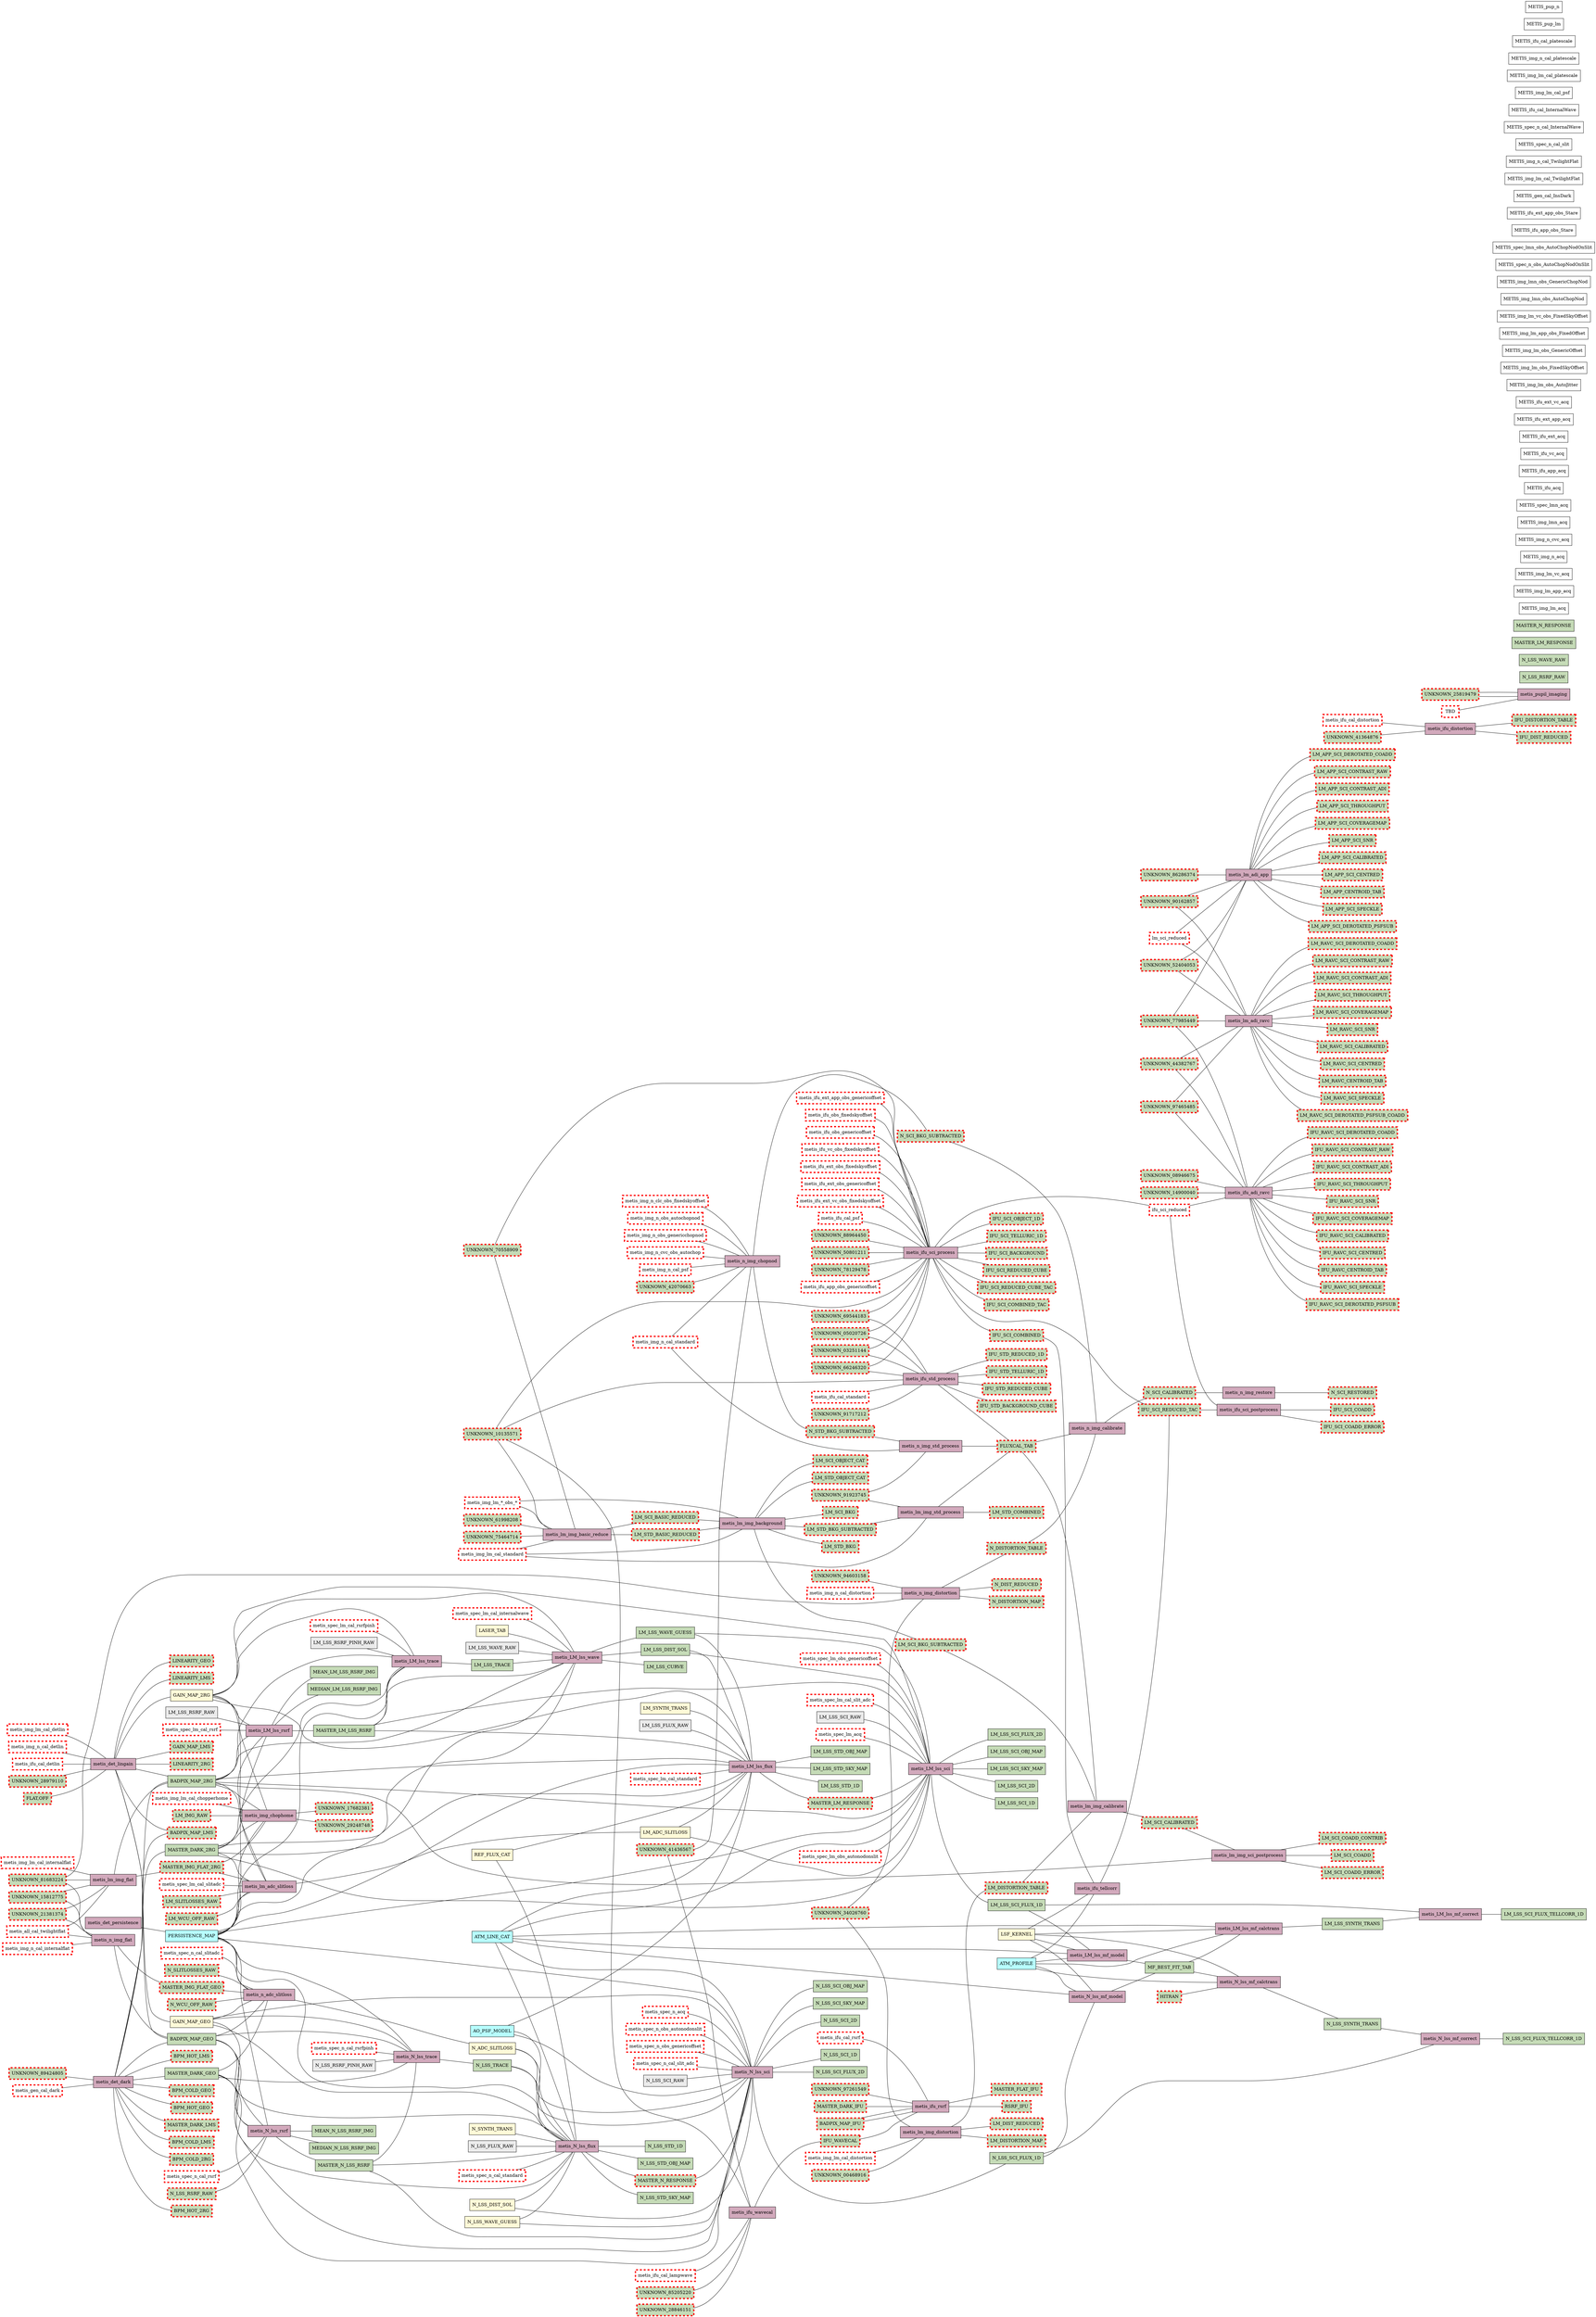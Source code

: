 graph METISDPS {

    rankdir=RL

   "metis_lm_adi_ravc" [shape=box, fillcolor="#d2a9bc", style=filled, label="metis_lm_adi_ravc"];
   "metis_lm_adi_app" [shape=box, fillcolor="#d2a9bc", style=filled, label="metis_lm_adi_app"];
   "metis_ifu_adi_ravc" [shape=box, fillcolor="#d2a9bc", style=filled, label="metis_ifu_adi_ravc"];
   "metis_ifu_wavecal" [shape=box, fillcolor="#d2a9bc", style=filled, label="metis_ifu_wavecal"];
   "metis_ifu_rsrf" [shape=box, fillcolor="#d2a9bc", style=filled, label="metis_ifu_rsrf"];
   "metis_ifu_std_process" [shape=box, fillcolor="#d2a9bc", style=filled, label="metis_ifu_std_process"];
   "metis_ifu_sci_process" [shape=box, fillcolor="#d2a9bc", style=filled, label="metis_ifu_sci_process"];
   "metis_ifu_tellcorr" [shape=box, fillcolor="#d2a9bc", style=filled, label="metis_ifu_tellcorr"];
   "metis_ifu_sci_postprocess" [shape=box, fillcolor="#d2a9bc", style=filled, label="metis_ifu_sci_postprocess"];
   "metis_ifu_distortion" [shape=box, fillcolor="#d2a9bc", style=filled, label="metis_ifu_distortion"];
   "metis_lm_lss_rsrf" [shape=box, fillcolor="#d2a9bc", style=filled, label="metis_LM_lss_rsrf"];
   "metis_lm_lss_trace" [shape=box, fillcolor="#d2a9bc", style=filled, label="metis_LM_lss_trace"];
   "metis_lm_lss_wave" [shape=box, fillcolor="#d2a9bc", style=filled, label="metis_LM_lss_wave"];
   "metis_lm_lss_flux" [shape=box, fillcolor="#d2a9bc", style=filled, label="metis_LM_lss_flux"];
   "metis_lm_lss_sci" [shape=box, fillcolor="#d2a9bc", style=filled, label="metis_LM_lss_sci"];
   "metis_lm_lss_mf_model" [shape=box, fillcolor="#d2a9bc", style=filled, label="metis_LM_lss_mf_model"];
   "metis_lm_lss_mf_calctrans" [shape=box, fillcolor="#d2a9bc", style=filled, label="metis_LM_lss_mf_calctrans"];
   "metis_lm_lss_mf_correct" [shape=box, fillcolor="#d2a9bc", style=filled, label="metis_LM_lss_mf_correct"];
   "metis_pupil_imaging" [shape=box, fillcolor="#d2a9bc", style=filled, label="metis_pupil_imaging"];
   "metis_img_chophome" [shape=box, fillcolor="#d2a9bc", style=filled, label="metis_img_chophome"];
   "metis_lm_adc_slitloss" [shape=box, fillcolor="#d2a9bc", style=filled, label="metis_lm_adc_slitloss"];
   "metis_n_adc_slitloss" [shape=box, fillcolor="#d2a9bc", style=filled, label="metis_n_adc_slitloss"];
   "metis_det_lingain" [shape=box, fillcolor="#d2a9bc", style=filled, label="metis_det_lingain"];
   "metis_det_dark" [shape=box, fillcolor="#d2a9bc", style=filled, label="metis_det_dark"];
   "metis_det_persistence" [shape=box, fillcolor="#d2a9bc", style=filled, label="metis_det_persistence"];
   "metis_lm_img_flat" [shape=box, fillcolor="#d2a9bc", style=filled, label="metis_lm_img_flat"];
   "metis_lm_img_basic_reduce" [shape=box, fillcolor="#d2a9bc", style=filled, label="metis_lm_img_basic_reduce"];
   "metis_lm_img_background" [shape=box, fillcolor="#d2a9bc", style=filled, label="metis_lm_img_background"];
   "metis_lm_img_std_process" [shape=box, fillcolor="#d2a9bc", style=filled, label="metis_lm_img_std_process"];
   "metis_lm_img_calibrate" [shape=box, fillcolor="#d2a9bc", style=filled, label="metis_lm_img_calibrate"];
   "metis_lm_img_sci_postprocess" [shape=box, fillcolor="#d2a9bc", style=filled, label="metis_lm_img_sci_postprocess"];
   "metis_lm_img_distortion" [shape=box, fillcolor="#d2a9bc", style=filled, label="metis_lm_img_distortion"];
   "metis_n_img_flat" [shape=box, fillcolor="#d2a9bc", style=filled, label="metis_n_img_flat"];
   "metis_n_img_chopnod" [shape=box, fillcolor="#d2a9bc", style=filled, label="metis_n_img_chopnod"];
   "metis_n_img_std_process" [shape=box, fillcolor="#d2a9bc", style=filled, label="metis_n_img_std_process"];
   "metis_n_img_calibrate" [shape=box, fillcolor="#d2a9bc", style=filled, label="metis_n_img_calibrate"];
   "metis_n_img_restore" [shape=box, fillcolor="#d2a9bc", style=filled, label="metis_n_img_restore"];
   "metis_n_img_distortion" [shape=box, fillcolor="#d2a9bc", style=filled, label="metis_n_img_distortion"];
   "metis_n_lss_rsrf" [shape=box, fillcolor="#d2a9bc", style=filled, label="metis_N_lss_rsrf"];
   "metis_n_lss_trace" [shape=box, fillcolor="#d2a9bc", style=filled, label="metis_N_lss_trace"];
   "metis_n_lss_flux" [shape=box, fillcolor="#d2a9bc", style=filled, label="metis_N_lss_flux"];
   "metis_n_lss_sci" [shape=box, fillcolor="#d2a9bc", style=filled, label="metis_N_lss_sci"];
   "metis_n_lss_mf_model" [shape=box, fillcolor="#d2a9bc", style=filled, label="metis_N_lss_mf_model"];
   "metis_n_lss_mf_calctrans" [shape=box, fillcolor="#d2a9bc", style=filled, label="metis_N_lss_mf_calctrans"];
   "metis_n_lss_mf_correct" [shape=box, fillcolor="#d2a9bc", style=filled, label="metis_N_lss_mf_correct"];
   "persistence_map" [shape=box, fillcolor="#b7ffff", style=filled, label="PERSISTENCE_MAP"];
   "gain_map_2rg" [shape=box, fillcolor="#fffad8", style=filled, label="GAIN_MAP_2RG"];
   "gain_map_geo" [shape=box, fillcolor="#fffad8", style=filled, label="GAIN_MAP_GEO"];
   "atm_line_cat" [shape=box, fillcolor="#b7ffff", style=filled, label="ATM_LINE_CAT"];
   "ao_psf_model" [shape=box, fillcolor="#b7ffff", style=filled, label="AO_PSF_MODEL"];
   "atm_profile" [shape=box, fillcolor="#b7ffff", style=filled, label="ATM_PROFILE"];
   "laser_tab" [shape=box, fillcolor="#fffad8", style=filled, label="LASER_TAB"];
   "ref_flux_cat" [shape=box, fillcolor="#fffad8", style=filled, label="REF_FLUX_CAT"];
   "lm_adc_slitloss" [shape=box, fillcolor="#fffad8", style=filled, label="LM_ADC_SLITLOSS"];
   "n_adc_slitloss" [shape=box, fillcolor="#fffad8", style=filled, label="N_ADC_SLITLOSS"];
   "lsf_kernel" [shape=box, fillcolor="#fffad8", style=filled, label="LSF_KERNEL"];
   "n_lss_dist_sol" [shape=box, fillcolor="#fffad8", style=filled, label="N_LSS_DIST_SOL"];
   "n_lss_wave_guess" [shape=box, fillcolor="#fffad8", style=filled, label="N_LSS_WAVE_GUESS"];
   "lm_synth_trans" [shape=box, fillcolor="#fffad8", style=filled, label="LM_SYNTH_TRANS"];
   "n_synth_trans" [shape=box, fillcolor="#fffad8", style=filled, label="N_SYNTH_TRANS"];
   "master_dark_2rg" [shape=box, fillcolor="#c5dbb7", style=filled, label="MASTER_DARK_2RG"];
   "master_dark_geo" [shape=box, fillcolor="#c5dbb7", style=filled, label="MASTER_DARK_GEO"];
   "badpix_map_2rg" [shape=box, fillcolor="#c5dbb7", style=filled, label="BADPIX_MAP_2RG"];
   "badpix_map_geo" [shape=box, fillcolor="#c5dbb7", style=filled, label="BADPIX_MAP_GEO"];
   "lm_lss_rsrf_raw" [shape=box, fillcolor="#ebebeb", style=filled, label="LM_LSS_RSRF_RAW"];
   "lm_lss_rsrf_pinh_raw" [shape=box, fillcolor="#ebebeb", style=filled, label="LM_LSS_RSRF_PINH_RAW"];
   "lm_lss_wave_raw" [shape=box, fillcolor="#ebebeb", style=filled, label="LM_LSS_WAVE_RAW"];
   "lm_lss_flux_raw" [shape=box, fillcolor="#ebebeb", style=filled, label="LM_LSS_FLUX_RAW"];
   "lm_lss_sci_raw" [shape=box, fillcolor="#ebebeb", style=filled, label="LM_LSS_SCI_RAW"];
   "n\_lss_rsrf\_raw" [shape=box, fillcolor="#c5dbb7", style=filled, label="N\_LSS_RSRF\_RAW"];
   "n_lss_wave_raw" [shape=box, fillcolor="#c5dbb7", style=filled, label="N_LSS_WAVE_RAW"];
   "n_lss_rsrf_pinh_raw" [shape=box, fillcolor="#ebebeb", style=filled, label="N_LSS_RSRF_PINH_RAW"];
   "n_lss_flux_raw" [shape=box, fillcolor="#ebebeb", style=filled, label="N_LSS_FLUX_RAW"];
   "n_lss_sci_raw" [shape=box, fillcolor="#ebebeb", style=filled, label="N_LSS_SCI_RAW"];
   "master_lm_lss_rsrf" [shape=box, fillcolor="#c5dbb7", style=filled, label="MASTER_LM_LSS_RSRF"];
   "median_lm_lss_rsrf_img" [shape=box, fillcolor="#c5dbb7", style=filled, label="MEDIAN_LM_LSS_RSRF_IMG"];
   "mean_lm_lss_rsrf_img" [shape=box, fillcolor="#c5dbb7", style=filled, label="MEAN_LM_LSS_RSRF_IMG"];
   "master_n_lss_rsrf" [shape=box, fillcolor="#c5dbb7", style=filled, label="MASTER_N_LSS_RSRF"];
   "median_n_lss_rsrf_img" [shape=box, fillcolor="#c5dbb7", style=filled, label="MEDIAN_N_LSS_RSRF_IMG"];
   "mean_n_lss_rsrf_img" [shape=box, fillcolor="#c5dbb7", style=filled, label="MEAN_N_LSS_RSRF_IMG"];
   "lm_lss_trace" [shape=box, fillcolor="#c5dbb7", style=filled, label="LM_LSS_TRACE"];
   "n_lss_trace" [shape=box, fillcolor="#c5dbb7", style=filled, label="N_LSS_TRACE"];
   "lm_lss_curve" [shape=box, fillcolor="#c5dbb7", style=filled, label="LM_LSS_CURVE"];
   "lm_lss_dist_sol" [shape=box, fillcolor="#c5dbb7", style=filled, label="LM_LSS_DIST_SOL"];
   "lm_lss_wave_guess" [shape=box, fillcolor="#c5dbb7", style=filled, label="LM_LSS_WAVE_GUESS"];
   "lm_lss_std_obj_map" [shape=box, fillcolor="#c5dbb7", style=filled, label="LM_LSS_STD_OBJ_MAP"];
   "lm_lss_std_sky_map" [shape=box, fillcolor="#c5dbb7", style=filled, label="LM_LSS_STD_SKY_MAP"];
   "lm_lss_std_1d" [shape=box, fillcolor="#c5dbb7", style=filled, label="LM_LSS_STD_1D"];
   "n_lss_std_obj_map" [shape=box, fillcolor="#c5dbb7", style=filled, label="N_LSS_STD_OBJ_MAP"];
   "n_lss_std_sky_map" [shape=box, fillcolor="#c5dbb7", style=filled, label="N_LSS_STD_SKY_MAP"];
   "n_lss_std_1d" [shape=box, fillcolor="#c5dbb7", style=filled, label="N_LSS_STD_1D"];
   "lm_lss_sci_obj_map" [shape=box, fillcolor="#c5dbb7", style=filled, label="LM_LSS_SCI_OBJ_MAP"];
   "lm_lss_sci_sky_map" [shape=box, fillcolor="#c5dbb7", style=filled, label="LM_LSS_SCI_SKY_MAP"];
   "lm_lss_sci_2d" [shape=box, fillcolor="#c5dbb7", style=filled, label="LM_LSS_SCI_2D"];
   "lm_lss_sci_1d" [shape=box, fillcolor="#c5dbb7", style=filled, label="LM_LSS_SCI_1D"];
   "n_lss_sci_obj_map" [shape=box, fillcolor="#c5dbb7", style=filled, label="N_LSS_SCI_OBJ_MAP"];
   "n_lss_sci_sky_map" [shape=box, fillcolor="#c5dbb7", style=filled, label="N_LSS_SCI_SKY_MAP"];
   "n_lss_sci_2d" [shape=box, fillcolor="#c5dbb7", style=filled, label="N_LSS_SCI_2D"];
   "n_lss_sci_1d" [shape=box, fillcolor="#c5dbb7", style=filled, label="N_LSS_SCI_1D"];
   "master\_lm\_response" [shape=box, fillcolor="#c5dbb7", style=filled, label="MASTER\_LM\_RESPONSE"];
   "master\_n_response" [shape=box, fillcolor="#c5dbb7", style=filled, label="MASTER\_N_RESPONSE"];
   "mf_best_fit_tab" [shape=box, fillcolor="#c5dbb7", style=filled, label="MF_BEST_FIT_TAB"];
   "lm_lss_synth_trans" [shape=box, fillcolor="#c5dbb7", style=filled, label="LM_LSS_SYNTH_TRANS"];
   "n_lss_synth_trans" [shape=box, fillcolor="#c5dbb7", style=filled, label="N_LSS_SYNTH_TRANS"];
   "lm_lss_sci_flux_2d" [shape=box, fillcolor="#c5dbb7", style=filled, label="LM_LSS_SCI_FLUX_2D"];
   "n_lss_sci_flux_2d" [shape=box, fillcolor="#c5dbb7", style=filled, label="N_LSS_SCI_FLUX_2D"];
   "lm_lss_sci_flux_1d" [shape=box, fillcolor="#c5dbb7", style=filled, label="LM_LSS_SCI_FLUX_1D"];
   "n_lss_sci_flux_1d" [shape=box, fillcolor="#c5dbb7", style=filled, label="N_LSS_SCI_FLUX_1D"];
   "lm_lss_sci_flux_tellcorr_1d" [shape=box, fillcolor="#c5dbb7", style=filled, label="LM_LSS_SCI_FLUX_TELLCORR_1D"];
   "n_lss_sci_flux_tellcorr_1d" [shape=box, fillcolor="#c5dbb7", style=filled, label="N_LSS_SCI_FLUX_TELLCORR_1D"];
   "metis_img_lm_acq" [shape=box, fillcolor="white", style=filled, label="METIS_img_lm_acq"];
   "metis_img_lm_app_acq" [shape=box, fillcolor="white", style=filled, label="METIS_img_lm_app_acq"];
   "metis_img_lm_vc_acq" [shape=box, fillcolor="white", style=filled, label="METIS_img_lm_vc_acq"];
   "metis_img_n_acq" [shape=box, fillcolor="white", style=filled, label="METIS_img_n_acq"];
   "metis_img_n_cvc_acq" [shape=box, fillcolor="white", style=filled, label="METIS_img_n_cvc_acq"];
   "metis_img_lmn_acq" [shape=box, fillcolor="white", style=filled, label="METIS_img_lmn_acq"];
   "metis_spec_lm_acq" [shape=box, fillcolor="white", style=filled, label="METIS_spec_lm_acq"];
   "metis_spec_n_acq" [shape=box, fillcolor="white", style=filled, label="METIS_spec_n_acq"];
   "metis_spec_lmn_acq" [shape=box, fillcolor="white", style=filled, label="METIS_spec_lmn_acq"];
   "metis_ifu_acq" [shape=box, fillcolor="white", style=filled, label="METIS_ifu_acq"];
   "metis_ifu_app_acq" [shape=box, fillcolor="white", style=filled, label="METIS_ifu_app_acq"];
   "metis_ifu_vc_acq" [shape=box, fillcolor="white", style=filled, label="METIS_ifu_vc_acq"];
   "metis_ifu_ext_acq" [shape=box, fillcolor="white", style=filled, label="METIS_ifu_ext_acq"];
   "metis_ifu_ext_app_acq" [shape=box, fillcolor="white", style=filled, label="METIS_ifu_ext_app_acq"];
   "metis_ifu_ext_vc_acq" [shape=box, fillcolor="white", style=filled, label="METIS_ifu_ext_vc_acq"];
   "metis_img_lm_obs_autojitter" [shape=box, fillcolor="white", style=filled, label="METIS_img_lm_obs_AutoJitter"];
   "metis_img_lm_obs_fixedskyoffset" [shape=box, fillcolor="white", style=filled, label="METIS_img_lm_obs_FixedSkyOffset"];
   "metis_img_lm_obs_genericoffset" [shape=box, fillcolor="white", style=filled, label="METIS_img_lm_obs_GenericOffset"];
   "metis_img_lm_app_obs_fixedoffset" [shape=box, fillcolor="white", style=filled, label="METIS_img_lm_app_obs_FixedOffset"];
   "metis_img_lm_vc_obs_fixedskyoffset" [shape=box, fillcolor="white", style=filled, label="METIS_img_lm_vc_obs_FixedSkyOffset"];
   "metis_img_n_obs_autochopnod" [shape=box, fillcolor="white", style=filled, label="METIS_img_n_obs_AutoChopNod"];
   "metis_img_n_obs_genericchopnod" [shape=box, fillcolor="white", style=filled, label="METIS_img_n_obs_GenericChopNod"];
   "metis_img_n_cvc_obs_autochop" [shape=box, fillcolor="white", style=filled, label="METIS_img_n_cvc_obs_AutoChop"];
   "metis_img_lmn_obs_autochopnod" [shape=box, fillcolor="white", style=filled, label="METIS_img_lmn_obs_AutoChopNod"];
   "metis_img_lmn_obs_genericchopnod" [shape=box, fillcolor="white", style=filled, label="METIS_img_lmn_obs_GenericChopNod"];
   "metis_spec_lm_obs_autonodonslit" [shape=box, fillcolor="white", style=filled, label="METIS_spec_lm_obs_AutoNodOnSlit"];
   "metis_spec_lm_obs_genericoffset" [shape=box, fillcolor="white", style=filled, label="METIS_spec_lm_obs_GenericOffset"];
   "metis_spec_n_obs_autochopnodonslit" [shape=box, fillcolor="white", style=filled, label="METIS_spec_n_obs_AutoChopNodOnSlit"];
   "metis_spec_lmn_obs_autochopnodonslit" [shape=box, fillcolor="white", style=filled, label="METIS_spec_lmn_obs_AutoChopNodOnSlit"];
   "metis_ifu_obs_fixedskyoffset" [shape=box, fillcolor="white", style=filled, label="METIS_ifu_obs_FixedSkyOffset"];
   "metis_ifu_obs_genericoffset" [shape=box, fillcolor="white", style=filled, label="METIS_ifu_obs_GenericOffset"];
   "metis_ifu_app_obs_stare" [shape=box, fillcolor="white", style=filled, label="METIS_ifu_app_obs_Stare"];
   "metis_ifu_vc_obs_fixedskyoffset" [shape=box, fillcolor="white", style=filled, label="METIS_ifu_vc_obs_FixedSkyOffset"];
   "metis_ifu_ext_obs_fixedskyoffset" [shape=box, fillcolor="white", style=filled, label="METIS_ifu_ext_obs_FixedSkyOffset"];
   "metis_ifu_ext_obs_genericoffset" [shape=box, fillcolor="white", style=filled, label="METIS_ifu_ext_obs_GenericOffset"];
   "metis_ifu_ext_app_obs_stare" [shape=box, fillcolor="white", style=filled, label="METIS_ifu_ext_app_obs_Stare"];
   "metis_ifu_ext_vc_obs_fixedskyoffset" [shape=box, fillcolor="white", style=filled, label="METIS_ifu_ext_vc_obs_FixedSkyOffset"];
   "metis_img_lm_cal_chopperhome" [shape=box, fillcolor="white", style=filled, label="METIS_img_lm_cal_ChopperHome"];
   "metis_gen_cal_dark" [shape=box, fillcolor="white", style=filled, label="METIS_gen_cal_dark"];
   "metis_gen_cal_insdark" [shape=box, fillcolor="white", style=filled, label="METIS_gen_cal_InsDark"];
   "metis_img_lm_cal_internalflat" [shape=box, fillcolor="white", style=filled, label="METIS_img_lm_cal_InternalFlat"];
   "metis_img_n_cal_internalflat" [shape=box, fillcolor="white", style=filled, label="METIS_img_n_cal_InternalFlat"];
   "metis_img_lm_cal_twilightflat" [shape=box, fillcolor="white", style=filled, label="METIS_img_lm_cal_TwilightFlat"];
   "metis_img_n_cal_twilightflat" [shape=box, fillcolor="white", style=filled, label="METIS_img_n_cal_TwilightFlat"];
   "metis_spec_lm_cal_slitadc" [shape=box, fillcolor="white", style=filled, label="METIS_spec_lm_cal_SlitAdc"];
   "metis_spec_n_cal_slit" [shape=box, fillcolor="white", style=filled, label="METIS_spec_n_cal_slit"];
   "metis_spec_lm_cal_internalwave" [shape=box, fillcolor="white", style=filled, label="METIS_spec_lm_cal_InternalWave"];
   "metis_spec_n_cal_internalwave" [shape=box, fillcolor="white", style=filled, label="METIS_spec_n_cal_InternalWave"];
   "metis_ifu_cal_internalwave" [shape=box, fillcolor="white", style=filled, label="METIS_ifu_cal_InternalWave"];
   "metis_ifu_cal_rsrf" [shape=box, fillcolor="white", style=filled, label="METIS_ifu_cal_rsrf"];
   "metis_spec_lm_cal_rsrf" [shape=box, fillcolor="white", style=filled, label="METIS_spec_lm_cal_rsrf"];
   "metis_spec_n_cal_rsrf" [shape=box, fillcolor="white", style=filled, label="METIS_spec_n_cal_rsrf"];
   "metis_img_lm_cal_standard" [shape=box, fillcolor="white", style=filled, label="METIS_img_lm_cal_standard"];
   "metis_img_n_cal_standard" [shape=box, fillcolor="white", style=filled, label="METIS_img_n_cal_standard"];
   "metis_spec_lm_cal_standard" [shape=box, fillcolor="white", style=filled, label="METIS_spec_lm_cal_standard"];
   "metis_spec_n_cal_standard" [shape=box, fillcolor="white", style=filled, label="METIS_spec_n_cal_standard"];
   "metis_ifu_cal_standard" [shape=box, fillcolor="white", style=filled, label="METIS_ifu_cal_standard"];
   "metis_img_lm_cal_psf" [shape=box, fillcolor="white", style=filled, label="METIS_img_lm_cal_psf"];
   "metis_img_n_cal_psf" [shape=box, fillcolor="white", style=filled, label="METIS_img_n_cal_psf"];
   "metis_ifu_cal_psf" [shape=box, fillcolor="white", style=filled, label="METIS_ifu_cal_psf"];
   "metis_img_lm_cal_platescale" [shape=box, fillcolor="white", style=filled, label="METIS_img_lm_cal_platescale"];
   "metis_img_n_cal_platescale" [shape=box, fillcolor="white", style=filled, label="METIS_img_n_cal_platescale"];
   "metis_ifu_cal_platescale" [shape=box, fillcolor="white", style=filled, label="METIS_ifu_cal_platescale"];
   "metis_img_lm_cal_distortion" [shape=box, fillcolor="white", style=filled, label="METIS_img_lm_cal_distortion"];
   "metis_img_n_cal_distortion" [shape=box, fillcolor="white", style=filled, label="METIS_img_n_cal_distortion"];
   "metis_ifu_cal_distortion" [shape=box, fillcolor="white", style=filled, label="METIS_ifu_cal_distortion"];
   "metis_img_lm_cal_detlin" [shape=box, fillcolor="white", style=filled, label="METIS_img_lm_cal_DetLin"];
   "metis_img_n_cal_detlin" [shape=box, fillcolor="white", style=filled, label="METIS_img_n_cal_DetLin"];
   "metis_ifu_cal_detlin" [shape=box, fillcolor="white", style=filled, label="METIS_ifu_cal_DetLin"];
   "metis_pup_lm" [shape=box, fillcolor="white", style=filled, label="METIS_pup_lm"];
   "metis_pup_n" [shape=box, fillcolor="white", style=filled, label="METIS_pup_n"];
   "unknown_52404053" [shape=box, fillcolor="#c5dbb7", color=red, style="filled,dashed", penwidth="4.0", label="UNKNOWN_52404053"];
   "unknown_90162857" [shape=box, fillcolor="#c5dbb7", color=red, style="filled,dashed", penwidth="4.0", label="UNKNOWN_90162857"];
   "unknown_97465485" [shape=box, fillcolor="#c5dbb7", color=red, style="filled,dashed", penwidth="4.0", label="UNKNOWN_97465485"];
   "unknown_44382767" [shape=box, fillcolor="#c5dbb7", color=red, style="filled,dashed", penwidth="4.0", label="UNKNOWN_44382767"];
   "unknown_77985449" [shape=box, fillcolor="#c5dbb7", color=red, style="filled,dashed", penwidth="4.0", label="UNKNOWN_77985449"];
   "lm_ravc_sci_calibrated" [shape=box, fillcolor="#c5dbb7", color=red, style="filled,dashed", penwidth="4.0", label="LM_RAVC_SCI_CALIBRATED"];
   "lm_ravc_sci_centred" [shape=box, fillcolor="#c5dbb7", color=red, style="filled,dashed", penwidth="4.0", label="LM_RAVC_SCI_CENTRED"];
   "lm_ravc_centroid_tab" [shape=box, fillcolor="#c5dbb7", color=red, style="filled,dashed", penwidth="4.0", label="LM_RAVC_CENTROID_TAB"];
   "lm_ravc_sci_speckle" [shape=box, fillcolor="#c5dbb7", color=red, style="filled,dashed", penwidth="4.0", label="LM_RAVC_SCI_SPECKLE"];
   "lm_ravc_sci_derotated_psfsub_coadd" [shape=box, fillcolor="#c5dbb7", color=red, style="filled,dashed", penwidth="4.0", label="LM_RAVC_SCI_DEROTATED_PSFSUB_COADD"];
   "lm_ravc_sci_derotated_coadd" [shape=box, fillcolor="#c5dbb7", color=red, style="filled,dashed", penwidth="4.0", label="LM_RAVC_SCI_DEROTATED_COADD"];
   "lm_ravc_sci_contrast_raw" [shape=box, fillcolor="#c5dbb7", color=red, style="filled,dashed", penwidth="4.0", label="LM_RAVC_SCI_CONTRAST_RAW"];
   "lm_ravc_sci_contrast_adi" [shape=box, fillcolor="#c5dbb7", color=red, style="filled,dashed", penwidth="4.0", label="LM_RAVC_SCI_CONTRAST_ADI"];
   "lm_ravc_sci_throughput" [shape=box, fillcolor="#c5dbb7", color=red, style="filled,dashed", penwidth="4.0", label="LM_RAVC_SCI_THROUGHPUT"];
   "lm_ravc_sci_coveragemap" [shape=box, fillcolor="#c5dbb7", color=red, style="filled,dashed", penwidth="4.0", label="LM_RAVC_SCI_COVERAGEMAP"];
   "lm_ravc_sci_snr" [shape=box, fillcolor="#c5dbb7", color=red, style="filled,dashed", penwidth="4.0", label="LM_RAVC_SCI_SNR"];
   "unknown_52404053" [shape=box, fillcolor="#c5dbb7", color=red, style="filled,dashed", penwidth="4.0", label="UNKNOWN_52404053"];
   "unknown_90162857" [shape=box, fillcolor="#c5dbb7", color=red, style="filled,dashed", penwidth="4.0", label="UNKNOWN_90162857"];
   "unknown_86286374" [shape=box, fillcolor="#c5dbb7", color=red, style="filled,dashed", penwidth="4.0", label="UNKNOWN_86286374"];
   "unknown_77985449" [shape=box, fillcolor="#c5dbb7", color=red, style="filled,dashed", penwidth="4.0", label="UNKNOWN_77985449"];
   "lm_app_sci_calibrated" [shape=box, fillcolor="#c5dbb7", color=red, style="filled,dashed", penwidth="4.0", label="LM_APP_SCI_CALIBRATED"];
   "lm_app_sci_centred" [shape=box, fillcolor="#c5dbb7", color=red, style="filled,dashed", penwidth="4.0", label="LM_APP_SCI_CENTRED"];
   "lm_app_centroid_tab" [shape=box, fillcolor="#c5dbb7", color=red, style="filled,dashed", penwidth="4.0", label="LM_APP_CENTROID_TAB"];
   "lm_app_sci_speckle" [shape=box, fillcolor="#c5dbb7", color=red, style="filled,dashed", penwidth="4.0", label="LM_APP_SCI_SPECKLE"];
   "lm_app_sci_derotated_psfsub" [shape=box, fillcolor="#c5dbb7", color=red, style="filled,dashed", penwidth="4.0", label="LM_APP_SCI_DEROTATED_PSFSUB"];
   "lm_app_sci_derotated_coadd" [shape=box, fillcolor="#c5dbb7", color=red, style="filled,dashed", penwidth="4.0", label="LM_APP_SCI_DEROTATED_COADD"];
   "lm_app_sci_contrast_raw" [shape=box, fillcolor="#c5dbb7", color=red, style="filled,dashed", penwidth="4.0", label="LM_APP_SCI_CONTRAST_RAW"];
   "lm_app_sci_contrast_adi" [shape=box, fillcolor="#c5dbb7", color=red, style="filled,dashed", penwidth="4.0", label="LM_APP_SCI_CONTRAST_ADI"];
   "lm_app_sci_throughput" [shape=box, fillcolor="#c5dbb7", color=red, style="filled,dashed", penwidth="4.0", label="LM_APP_SCI_THROUGHPUT"];
   "lm_app_sci_coveragemap" [shape=box, fillcolor="#c5dbb7", color=red, style="filled,dashed", penwidth="4.0", label="LM_APP_SCI_COVERAGEMAP"];
   "lm_app_sci_snr" [shape=box, fillcolor="#c5dbb7", color=red, style="filled,dashed", penwidth="4.0", label="LM_APP_SCI_SNR"];
   "unknown_14900040" [shape=box, fillcolor="#c5dbb7", color=red, style="filled,dashed", penwidth="4.0", label="UNKNOWN_14900040"];
   "unknown_08946675" [shape=box, fillcolor="#c5dbb7", color=red, style="filled,dashed", penwidth="4.0", label="UNKNOWN_08946675"];
   "unknown_97465485" [shape=box, fillcolor="#c5dbb7", color=red, style="filled,dashed", penwidth="4.0", label="UNKNOWN_97465485"];
   "unknown_44382767" [shape=box, fillcolor="#c5dbb7", color=red, style="filled,dashed", penwidth="4.0", label="UNKNOWN_44382767"];
   "unknown_77985449" [shape=box, fillcolor="#c5dbb7", color=red, style="filled,dashed", penwidth="4.0", label="UNKNOWN_77985449"];
   "ifu_ravc_sci_calibrated" [shape=box, fillcolor="#c5dbb7", color=red, style="filled,dashed", penwidth="4.0", label="IFU_RAVC_SCI_CALIBRATED"];
   "ifu_ravc_sci_centred" [shape=box, fillcolor="#c5dbb7", color=red, style="filled,dashed", penwidth="4.0", label="IFU_RAVC_SCI_CENTRED"];
   "ifu_ravc_centroid_tab" [shape=box, fillcolor="#c5dbb7", color=red, style="filled,dashed", penwidth="4.0", label="IFU_RAVC_CENTROID_TAB"];
   "ifu_ravc_sci_speckle" [shape=box, fillcolor="#c5dbb7", color=red, style="filled,dashed", penwidth="4.0", label="IFU_RAVC_SCI_SPECKLE"];
   "ifu_ravc_sci_derotated_psfsub" [shape=box, fillcolor="#c5dbb7", color=red, style="filled,dashed", penwidth="4.0", label="IFU_RAVC_SCI_DEROTATED_PSFSUB"];
   "ifu_ravc_sci_derotated_coadd" [shape=box, fillcolor="#c5dbb7", color=red, style="filled,dashed", penwidth="4.0", label="IFU_RAVC_SCI_DEROTATED_COADD"];
   "ifu_ravc_sci_contrast_raw" [shape=box, fillcolor="#c5dbb7", color=red, style="filled,dashed", penwidth="4.0", label="IFU_RAVC_SCI_CONTRAST_RAW"];
   "ifu_ravc_sci_contrast_adi" [shape=box, fillcolor="#c5dbb7", color=red, style="filled,dashed", penwidth="4.0", label="IFU_RAVC_SCI_CONTRAST_ADI"];
   "ifu_ravc_sci_throughput" [shape=box, fillcolor="#c5dbb7", color=red, style="filled,dashed", penwidth="4.0", label="IFU_RAVC_SCI_THROUGHPUT"];
   "ifu_ravc_sci_snr" [shape=box, fillcolor="#c5dbb7", color=red, style="filled,dashed", penwidth="4.0", label="IFU_RAVC_SCI_SNR"];
   "ifu_ravc_sci_coveragemap" [shape=box, fillcolor="#c5dbb7", color=red, style="filled,dashed", penwidth="4.0", label="IFU_RAVC_SCI_COVERAGEMAP"];
   "unknown_85205220" [shape=box, fillcolor="#c5dbb7", color=red, style="filled,dashed", penwidth="4.0", label="UNKNOWN_85205220"];
   "unknown_10135571" [shape=box, fillcolor="#c5dbb7", color=red, style="filled,dashed", penwidth="4.0", label="UNKNOWN_10135571"];
   "unknown_41436567" [shape=box, fillcolor="#c5dbb7", color=red, style="filled,dashed", penwidth="4.0", label="UNKNOWN_41436567"];
   "unknown_28846151" [shape=box, fillcolor="#c5dbb7", color=red, style="filled,dashed", penwidth="4.0", label="UNKNOWN_28846151"];
   "ifu_wavecal" [shape=box, fillcolor="#c5dbb7", color=red, style="filled,dashed", penwidth="4.0", label="IFU_WAVECAL"];
   "unknown_97261549" [shape=box, fillcolor="#c5dbb7", color=red, style="filled,dashed", penwidth="4.0", label="UNKNOWN_97261549"];
   "master_dark_ifu" [shape=box, fillcolor="#c5dbb7", color=red, style="filled,dashed", penwidth="4.0", label="MASTER_DARK_IFU"];
   "badpix_map_ifu" [shape=box, fillcolor="#c5dbb7", color=red, style="filled,dashed", penwidth="4.0", label="BADPIX_MAP_IFU"];
   "ifu_wavecal" [shape=box, fillcolor="#c5dbb7", color=red, style="filled,dashed", penwidth="4.0", label="IFU_WAVECAL"];
   "master_flat_ifu" [shape=box, fillcolor="#c5dbb7", color=red, style="filled,dashed", penwidth="4.0", label="MASTER_FLAT_IFU"];
   "rsrf_ifu" [shape=box, fillcolor="#c5dbb7", color=red, style="filled,dashed", penwidth="4.0", label="RSRF_IFU"];
   "badpix_map_ifu" [shape=box, fillcolor="#c5dbb7", color=red, style="filled,dashed", penwidth="4.0", label="BADPIX_MAP_IFU"];
   "unknown_91717212" [shape=box, fillcolor="#c5dbb7", color=red, style="filled,dashed", penwidth="4.0", label="UNKNOWN_91717212"];
   "unknown_10135571" [shape=box, fillcolor="#c5dbb7", color=red, style="filled,dashed", penwidth="4.0", label="UNKNOWN_10135571"];
   "unknown_69544183" [shape=box, fillcolor="#c5dbb7", color=red, style="filled,dashed", penwidth="4.0", label="UNKNOWN_69544183"];
   "unknown_66246320" [shape=box, fillcolor="#c5dbb7", color=red, style="filled,dashed", penwidth="4.0", label="UNKNOWN_66246320"];
   "unknown_05020726" [shape=box, fillcolor="#c5dbb7", color=red, style="filled,dashed", penwidth="4.0", label="UNKNOWN_05020726"];
   "unknown_03251144" [shape=box, fillcolor="#c5dbb7", color=red, style="filled,dashed", penwidth="4.0", label="UNKNOWN_03251144"];
   "ifu_std_reduced_cube" [shape=box, fillcolor="#c5dbb7", color=red, style="filled,dashed", penwidth="4.0", label="IFU_STD_REDUCED_CUBE"];
   "ifu_std_background_cube" [shape=box, fillcolor="#c5dbb7", color=red, style="filled,dashed", penwidth="4.0", label="IFU_STD_BACKGROUND_CUBE"];
   "ifu_std_reduced_1d" [shape=box, fillcolor="#c5dbb7", color=red, style="filled,dashed", penwidth="4.0", label="IFU_STD_REDUCED_1D"];
   "ifu_std_telluric_1d" [shape=box, fillcolor="#c5dbb7", color=red, style="filled,dashed", penwidth="4.0", label="IFU_STD_TELLURIC_1D"];
   "fluxcal_tab" [shape=box, fillcolor="#c5dbb7", color=red, style="filled,dashed", penwidth="4.0", label="FLUXCAL_TAB"];
   "unknown_88964450" [shape=box, fillcolor="#c5dbb7", color=red, style="filled,dashed", penwidth="4.0", label="UNKNOWN_88964450"];
   "unknown_70558909" [shape=box, fillcolor="#c5dbb7", color=red, style="filled,dashed", penwidth="4.0", label="UNKNOWN_70558909"];
   "unknown_10135571" [shape=box, fillcolor="#c5dbb7", color=red, style="filled,dashed", penwidth="4.0", label="UNKNOWN_10135571"];
   "unknown_69544183" [shape=box, fillcolor="#c5dbb7", color=red, style="filled,dashed", penwidth="4.0", label="UNKNOWN_69544183"];
   "unknown_66246320" [shape=box, fillcolor="#c5dbb7", color=red, style="filled,dashed", penwidth="4.0", label="UNKNOWN_66246320"];
   "unknown_05020726" [shape=box, fillcolor="#c5dbb7", color=red, style="filled,dashed", penwidth="4.0", label="UNKNOWN_05020726"];
   "unknown_50801211" [shape=box, fillcolor="#c5dbb7", color=red, style="filled,dashed", penwidth="4.0", label="UNKNOWN_50801211"];
   "unknown_03251144" [shape=box, fillcolor="#c5dbb7", color=red, style="filled,dashed", penwidth="4.0", label="UNKNOWN_03251144"];
   "unknown_78129478" [shape=box, fillcolor="#c5dbb7", color=red, style="filled,dashed", penwidth="4.0", label="UNKNOWN_78129478"];
   "ifu_sci_reduced" [shape=box, fillcolor="#c5dbb7", color=red, style="filled,dashed", penwidth="4.0", label="IFU_SCI_REDUCED"];
   "ifu_sci_reduced_tac" [shape=box, fillcolor="#c5dbb7", color=red, style="filled,dashed", penwidth="4.0", label="IFU_SCI_REDUCED_TAC"];
   "ifu_sci_background" [shape=box, fillcolor="#c5dbb7", color=red, style="filled,dashed", penwidth="4.0", label="IFU_SCI_BACKGROUND"];
   "ifu_sci_reduced_cube" [shape=box, fillcolor="#c5dbb7", color=red, style="filled,dashed", penwidth="4.0", label="IFU_SCI_REDUCED_CUBE"];
   "ifu_sci_reduced_cube_tac" [shape=box, fillcolor="#c5dbb7", color=red, style="filled,dashed", penwidth="4.0", label="IFU_SCI_REDUCED_CUBE_TAC"];
   "ifu_sci_combined" [shape=box, fillcolor="#c5dbb7", color=red, style="filled,dashed", penwidth="4.0", label="IFU_SCI_COMBINED"];
   "ifu_sci_combined_tac" [shape=box, fillcolor="#c5dbb7", color=red, style="filled,dashed", penwidth="4.0", label="IFU_SCI_COMBINED_TAC"];
   "ifu_sci_object_1d" [shape=box, fillcolor="#c5dbb7", color=red, style="filled,dashed", penwidth="4.0", label="IFU_SCI_OBJECT_1D"];
   "ifu_sci_telluric_1d" [shape=box, fillcolor="#c5dbb7", color=red, style="filled,dashed", penwidth="4.0", label="IFU_SCI_TELLURIC_1D"];
   "ifu_sci_combined" [shape=box, fillcolor="#c5dbb7", color=red, style="filled,dashed", penwidth="4.0", label="IFU_SCI_COMBINED"];
   "ifu_sci_reduced_tac" [shape=box, fillcolor="#c5dbb7", color=red, style="filled,dashed", penwidth="4.0", label="IFU_SCI_REDUCED_TAC"];
   "ifu_sci_reduced" [shape=box, fillcolor="#c5dbb7", color=red, style="filled,dashed", penwidth="4.0", label="IFU_SCI_REDUCED"];
   "ifu_sci_reduced_tac" [shape=box, fillcolor="#c5dbb7", color=red, style="filled,dashed", penwidth="4.0", label="IFU_SCI_REDUCED_TAC"];
   "ifu_sci_coadd" [shape=box, fillcolor="#c5dbb7", color=red, style="filled,dashed", penwidth="4.0", label="IFU_SCI_COADD"];
   "ifu_sci_coadd_error" [shape=box, fillcolor="#c5dbb7", color=red, style="filled,dashed", penwidth="4.0", label="IFU_SCI_COADD_ERROR"];
   "unknown_41364876" [shape=box, fillcolor="#c5dbb7", color=red, style="filled,dashed", penwidth="4.0", label="UNKNOWN_41364876"];
   "ifu_distortion_table" [shape=box, fillcolor="#c5dbb7", color=red, style="filled,dashed", penwidth="4.0", label="IFU_DISTORTION_TABLE"];
   "ifu_dist_reduced" [shape=box, fillcolor="#c5dbb7", color=red, style="filled,dashed", penwidth="4.0", label="IFU_DIST_REDUCED"];
   "master_lm_response" [shape=box, fillcolor="#c5dbb7", color=red, style="filled,dashed", penwidth="4.0", label="MASTER_LM_RESPONSE"];
   "master_lm_response" [shape=box, fillcolor="#c5dbb7", color=red, style="filled,dashed", penwidth="4.0", label="MASTER_LM_RESPONSE"];
   "unknown_25819479" [shape=box, fillcolor="#c5dbb7", color=red, style="filled,dashed", penwidth="4.0", label="UNKNOWN_25819479"];
   "unknown_25819479" [shape=box, fillcolor="#c5dbb7", color=red, style="filled,dashed", penwidth="4.0", label="UNKNOWN_25819479"];
   "lm_img_raw" [shape=box, fillcolor="#c5dbb7", color=red, style="filled,dashed", penwidth="4.0", label="LM_IMG_RAW"];
   "master_img_flat_2rg" [shape=box, fillcolor="#c5dbb7", color=red, style="filled,dashed", penwidth="4.0", label="MASTER_IMG_FLAT_2RG"];
   "unknown_17682381" [shape=box, fillcolor="#c5dbb7", color=red, style="filled,dashed", penwidth="4.0", label="UNKNOWN_17682381"];
   "unknown_29248748" [shape=box, fillcolor="#c5dbb7", color=red, style="filled,dashed", penwidth="4.0", label="UNKNOWN_29248748"];
   "lm_slitlosses_raw" [shape=box, fillcolor="#c5dbb7", color=red, style="filled,dashed", penwidth="4.0", label="LM_SLITLOSSES_RAW"];
   "lm_wcu_off_raw" [shape=box, fillcolor="#c5dbb7", color=red, style="filled,dashed", penwidth="4.0", label="LM_WCU_OFF_RAW"];
   "master_img_flat_2rg" [shape=box, fillcolor="#c5dbb7", color=red, style="filled,dashed", penwidth="4.0", label="MASTER_IMG_FLAT_2RG"];
   "n_slitlosses_raw" [shape=box, fillcolor="#c5dbb7", color=red, style="filled,dashed", penwidth="4.0", label="N_SLITLOSSES_RAW"];
   "n_wcu_off_raw" [shape=box, fillcolor="#c5dbb7", color=red, style="filled,dashed", penwidth="4.0", label="N_WCU_OFF_RAW"];
   "master_img_flat_geo" [shape=box, fillcolor="#c5dbb7", color=red, style="filled,dashed", penwidth="4.0", label="MASTER_IMG_FLAT_GEO"];
   "unknown_28979110" [shape=box, fillcolor="#c5dbb7", color=red, style="filled,dashed", penwidth="4.0", label="UNKNOWN_28979110"];
   "flat,off" [shape=box, fillcolor="#c5dbb7", color=red, style="filled,dashed", penwidth="4.0", label="FLAT,OFF"];
   "gain_map_lms" [shape=box, fillcolor="#c5dbb7", color=red, style="filled,dashed", penwidth="4.0", label="GAIN_MAP_LMS"];
   "linearity_2rg" [shape=box, fillcolor="#c5dbb7", color=red, style="filled,dashed", penwidth="4.0", label="LINEARITY_2RG"];
   "linearity_geo" [shape=box, fillcolor="#c5dbb7", color=red, style="filled,dashed", penwidth="4.0", label="LINEARITY_GEO"];
   "linearity_lms" [shape=box, fillcolor="#c5dbb7", color=red, style="filled,dashed", penwidth="4.0", label="LINEARITY_LMS"];
   "badpix_map_lms" [shape=box, fillcolor="#c5dbb7", color=red, style="filled,dashed", penwidth="4.0", label="BADPIX_MAP_LMS"];
   "unknown_89424805" [shape=box, fillcolor="#c5dbb7", color=red, style="filled,dashed", penwidth="4.0", label="UNKNOWN_89424805"];
   "master_dark_lms" [shape=box, fillcolor="#c5dbb7", color=red, style="filled,dashed", penwidth="4.0", label="MASTER_DARK_LMS"];
   "bpm_cold_2rg" [shape=box, fillcolor="#c5dbb7", color=red, style="filled,dashed", penwidth="4.0", label="BPM_COLD_2RG"];
   "bpm_cold_geo" [shape=box, fillcolor="#c5dbb7", color=red, style="filled,dashed", penwidth="4.0", label="BPM_COLD_GEO"];
   "bpm_cold_lms" [shape=box, fillcolor="#c5dbb7", color=red, style="filled,dashed", penwidth="4.0", label="BPM_COLD_LMS"];
   "bpm_hot_2rg" [shape=box, fillcolor="#c5dbb7", color=red, style="filled,dashed", penwidth="4.0", label="BPM_HOT_2RG"];
   "bpm_hot_geo" [shape=box, fillcolor="#c5dbb7", color=red, style="filled,dashed", penwidth="4.0", label="BPM_HOT_GEO"];
   "bpm_hot_lms" [shape=box, fillcolor="#c5dbb7", color=red, style="filled,dashed", penwidth="4.0", label="BPM_HOT_LMS"];
   "badpix_map_lms" [shape=box, fillcolor="#c5dbb7", color=red, style="filled,dashed", penwidth="4.0", label="BADPIX_MAP_LMS"];
   "unknown_15812775" [shape=box, fillcolor="#c5dbb7", color=red, style="filled,dashed", penwidth="4.0", label="UNKNOWN_15812775"];
   "unknown_21381374" [shape=box, fillcolor="#c5dbb7", color=red, style="filled,dashed", penwidth="4.0", label="UNKNOWN_21381374"];
   "unknown_81683224" [shape=box, fillcolor="#c5dbb7", color=red, style="filled,dashed", penwidth="4.0", label="UNKNOWN_81683224"];
   "master_img_flat_2rg" [shape=box, fillcolor="#c5dbb7", color=red, style="filled,dashed", penwidth="4.0", label="MASTER_IMG_FLAT_2RG"];
   "unknown_61998208" [shape=box, fillcolor="#c5dbb7", color=red, style="filled,dashed", penwidth="4.0", label="UNKNOWN_61998208"];
   "unknown_70558909" [shape=box, fillcolor="#c5dbb7", color=red, style="filled,dashed", penwidth="4.0", label="UNKNOWN_70558909"];
   "unknown_10135571" [shape=box, fillcolor="#c5dbb7", color=red, style="filled,dashed", penwidth="4.0", label="UNKNOWN_10135571"];
   "unknown_75464714" [shape=box, fillcolor="#c5dbb7", color=red, style="filled,dashed", penwidth="4.0", label="UNKNOWN_75464714"];
   "lm_sci_basic_reduced" [shape=box, fillcolor="#c5dbb7", color=red, style="filled,dashed", penwidth="4.0", label="LM_SCI_BASIC_REDUCED"];
   "lm_std_basic_reduced" [shape=box, fillcolor="#c5dbb7", color=red, style="filled,dashed", penwidth="4.0", label="LM_STD_BASIC_REDUCED"];
   "lm_sci_basic_reduced" [shape=box, fillcolor="#c5dbb7", color=red, style="filled,dashed", penwidth="4.0", label="LM_SCI_BASIC_REDUCED"];
   "lm_std_basic_reduced" [shape=box, fillcolor="#c5dbb7", color=red, style="filled,dashed", penwidth="4.0", label="LM_STD_BASIC_REDUCED"];
   "lm_sci_bkg" [shape=box, fillcolor="#c5dbb7", color=red, style="filled,dashed", penwidth="4.0", label="LM_SCI_BKG"];
   "lm_std_bkg" [shape=box, fillcolor="#c5dbb7", color=red, style="filled,dashed", penwidth="4.0", label="LM_STD_BKG"];
   "lm_sci_bkg_subtracted" [shape=box, fillcolor="#c5dbb7", color=red, style="filled,dashed", penwidth="4.0", label="LM_SCI_BKG_SUBTRACTED"];
   "lm_std_bkg_subtracted" [shape=box, fillcolor="#c5dbb7", color=red, style="filled,dashed", penwidth="4.0", label="LM_STD_BKG_SUBTRACTED"];
   "lm_sci_object_cat" [shape=box, fillcolor="#c5dbb7", color=red, style="filled,dashed", penwidth="4.0", label="LM_SCI_OBJECT_CAT"];
   "lm_std_object_cat" [shape=box, fillcolor="#c5dbb7", color=red, style="filled,dashed", penwidth="4.0", label="LM_STD_OBJECT_CAT"];
   "lm_std_bkg_subtracted" [shape=box, fillcolor="#c5dbb7", color=red, style="filled,dashed", penwidth="4.0", label="LM_STD_BKG_SUBTRACTED"];
   "unknown_91923745" [shape=box, fillcolor="#c5dbb7", color=red, style="filled,dashed", penwidth="4.0", label="UNKNOWN_91923745"];
   "lm_std_combined" [shape=box, fillcolor="#c5dbb7", color=red, style="filled,dashed", penwidth="4.0", label="LM_STD_COMBINED"];
   "fluxcal_tab" [shape=box, fillcolor="#c5dbb7", color=red, style="filled,dashed", penwidth="4.0", label="FLUXCAL_TAB"];
   "lm_sci_bkg_subtracted" [shape=box, fillcolor="#c5dbb7", color=red, style="filled,dashed", penwidth="4.0", label="LM_SCI_BKG_SUBTRACTED"];
   "fluxcal_tab" [shape=box, fillcolor="#c5dbb7", color=red, style="filled,dashed", penwidth="4.0", label="FLUXCAL_TAB"];
   "lm_distortion_table" [shape=box, fillcolor="#c5dbb7", color=red, style="filled,dashed", penwidth="4.0", label="LM_DISTORTION_TABLE"];
   "lm_sci_calibrated" [shape=box, fillcolor="#c5dbb7", color=red, style="filled,dashed", penwidth="4.0", label="LM_SCI_CALIBRATED"];
   "lm_sci_calibrated" [shape=box, fillcolor="#c5dbb7", color=red, style="filled,dashed", penwidth="4.0", label="LM_SCI_CALIBRATED"];
   "lm_sci_coadd" [shape=box, fillcolor="#c5dbb7", color=red, style="filled,dashed", penwidth="4.0", label="LM_SCI_COADD"];
   "lm_sci_coadd_error" [shape=box, fillcolor="#c5dbb7", color=red, style="filled,dashed", penwidth="4.0", label="LM_SCI_COADD_ERROR"];
   "lm_sci_coadd_contrib" [shape=box, fillcolor="#c5dbb7", color=red, style="filled,dashed", penwidth="4.0", label="LM_SCI_COADD_CONTRIB"];
   "unknown_34026760" [shape=box, fillcolor="#c5dbb7", color=red, style="filled,dashed", penwidth="4.0", label="UNKNOWN_34026760"];
   "unknown_00468916" [shape=box, fillcolor="#c5dbb7", color=red, style="filled,dashed", penwidth="4.0", label="UNKNOWN_00468916"];
   "lm_distortion_table" [shape=box, fillcolor="#c5dbb7", color=red, style="filled,dashed", penwidth="4.0", label="LM_DISTORTION_TABLE"];
   "lm_distortion_map" [shape=box, fillcolor="#c5dbb7", color=red, style="filled,dashed", penwidth="4.0", label="LM_DISTORTION_MAP"];
   "lm_dist_reduced" [shape=box, fillcolor="#c5dbb7", color=red, style="filled,dashed", penwidth="4.0", label="LM_DIST_REDUCED"];
   "unknown_15812775" [shape=box, fillcolor="#c5dbb7", color=red, style="filled,dashed", penwidth="4.0", label="UNKNOWN_15812775"];
   "unknown_21381374" [shape=box, fillcolor="#c5dbb7", color=red, style="filled,dashed", penwidth="4.0", label="UNKNOWN_21381374"];
   "unknown_81683224" [shape=box, fillcolor="#c5dbb7", color=red, style="filled,dashed", penwidth="4.0", label="UNKNOWN_81683224"];
   "master_img_flat_geo" [shape=box, fillcolor="#c5dbb7", color=red, style="filled,dashed", penwidth="4.0", label="MASTER_IMG_FLAT_GEO"];
   "unknown_42070663" [shape=box, fillcolor="#c5dbb7", color=red, style="filled,dashed", penwidth="4.0", label="UNKNOWN_42070663"];
   "unknown_41436567" [shape=box, fillcolor="#c5dbb7", color=red, style="filled,dashed", penwidth="4.0", label="UNKNOWN_41436567"];
   "n_sci_bkg_subtracted" [shape=box, fillcolor="#c5dbb7", color=red, style="filled,dashed", penwidth="4.0", label="N_SCI_BKG_SUBTRACTED"];
   "n_std_bkg_subtracted" [shape=box, fillcolor="#c5dbb7", color=red, style="filled,dashed", penwidth="4.0", label="N_STD_BKG_SUBTRACTED"];
   "n_std_bkg_subtracted" [shape=box, fillcolor="#c5dbb7", color=red, style="filled,dashed", penwidth="4.0", label="N_STD_BKG_SUBTRACTED"];
   "unknown_91923745" [shape=box, fillcolor="#c5dbb7", color=red, style="filled,dashed", penwidth="4.0", label="UNKNOWN_91923745"];
   "fluxcal_tab" [shape=box, fillcolor="#c5dbb7", color=red, style="filled,dashed", penwidth="4.0", label="FLUXCAL_TAB"];
   "n_sci_bkg_subtracted" [shape=box, fillcolor="#c5dbb7", color=red, style="filled,dashed", penwidth="4.0", label="N_SCI_BKG_SUBTRACTED"];
   "fluxcal_tab" [shape=box, fillcolor="#c5dbb7", color=red, style="filled,dashed", penwidth="4.0", label="FLUXCAL_TAB"];
   "n_distortion_table" [shape=box, fillcolor="#c5dbb7", color=red, style="filled,dashed", penwidth="4.0", label="N_DISTORTION_TABLE"];
   "n_sci_calibrated" [shape=box, fillcolor="#c5dbb7", color=red, style="filled,dashed", penwidth="4.0", label="N_SCI_CALIBRATED"];
   "n_sci_calibrated" [shape=box, fillcolor="#c5dbb7", color=red, style="filled,dashed", penwidth="4.0", label="N_SCI_CALIBRATED"];
   "n_sci_restored" [shape=box, fillcolor="#c5dbb7", color=red, style="filled,dashed", penwidth="4.0", label="N_SCI_RESTORED"];
   "unknown_34026760" [shape=box, fillcolor="#c5dbb7", color=red, style="filled,dashed", penwidth="4.0", label="UNKNOWN_34026760"];
   "unknown_94603158" [shape=box, fillcolor="#c5dbb7", color=red, style="filled,dashed", penwidth="4.0", label="UNKNOWN_94603158"];
   "unknown_81683224" [shape=box, fillcolor="#c5dbb7", color=red, style="filled,dashed", penwidth="4.0", label="UNKNOWN_81683224"];
   "n_distortion_table" [shape=box, fillcolor="#c5dbb7", color=red, style="filled,dashed", penwidth="4.0", label="N_DISTORTION_TABLE"];
   "n_distortion_map" [shape=box, fillcolor="#c5dbb7", color=red, style="filled,dashed", penwidth="4.0", label="N_DISTORTION_MAP"];
   "n_dist_reduced" [shape=box, fillcolor="#c5dbb7", color=red, style="filled,dashed", penwidth="4.0", label="N_DIST_REDUCED"];
   "n_lss_rsrf_raw" [shape=box, fillcolor="#c5dbb7", color=red, style="filled,dashed", penwidth="4.0", label="N_LSS_RSRF_RAW"];
   "master_n_response" [shape=box, fillcolor="#c5dbb7", color=red, style="filled,dashed", penwidth="4.0", label="MASTER_N_RESPONSE"];
   "master_n_response" [shape=box, fillcolor="#c5dbb7", color=red, style="filled,dashed", penwidth="4.0", label="MASTER_N_RESPONSE"];
   "hitran" [shape=box, fillcolor="#c5dbb7", color=red, style="filled,dashed", penwidth="4.0", label="HITRAN"];
   "lm_sci_reduced" [shape=box, fillcolor=white, color=red, style="filled,dashed", penwidth="4.0", label="lm_sci_reduced"];
   "lm_sci_reduced" [shape=box, fillcolor=white, color=red, style="filled,dashed", penwidth="4.0", label="lm_sci_reduced"];
   "ifu_sci_reduced" [shape=box, fillcolor=white, color=red, style="filled,dashed", penwidth="4.0", label="ifu_sci_reduced"];
   "metis_ifu_cal_lampwave" [shape=box, fillcolor=white, color=red, style="filled,dashed", penwidth="4.0", label="metis_ifu_cal_lampwave"];
   "metis_ifu_cal_rsrf" [shape=box, fillcolor=white, color=red, style="filled,dashed", penwidth="4.0", label="metis_ifu_cal_rsrf"];
   "metis_ifu_cal_standard" [shape=box, fillcolor=white, color=red, style="filled,dashed", penwidth="4.0", label="metis_ifu_cal_standard"];
   "metis_ifu_obs_fixedskyoffset" [shape=box, fillcolor=white, color=red, style="filled,dashed", penwidth="4.0", label="metis_ifu_obs_fixedskyoffset"];
   "metis_ifu_obs_genericoffset" [shape=box, fillcolor=white, color=red, style="filled,dashed", penwidth="4.0", label="metis_ifu_obs_genericoffset"];
   "metis_ifu_ext_obs_fixedskyoffset" [shape=box, fillcolor=white, color=red, style="filled,dashed", penwidth="4.0", label="metis_ifu_ext_obs_fixedskyoffset"];
   "metis_ifu_ext_obs_genericoffset" [shape=box, fillcolor=white, color=red, style="filled,dashed", penwidth="4.0", label="metis_ifu_ext_obs_genericoffset"];
   "metis_ifu_app_obs_genericoffset" [shape=box, fillcolor=white, color=red, style="filled,dashed", penwidth="4.0", label="metis_ifu_app_obs_genericoffset"];
   "metis_ifu_vc_obs_fixedskyoffset" [shape=box, fillcolor=white, color=red, style="filled,dashed", penwidth="4.0", label="metis_ifu_vc_obs_fixedskyoffset"];
   "metis_ifu_ext_app_obs_genericoffset" [shape=box, fillcolor=white, color=red, style="filled,dashed", penwidth="4.0", label="metis_ifu_ext_app_obs_genericoffset"];
   "metis_ifu_ext_vc_obs_fixedskyoffset" [shape=box, fillcolor=white, color=red, style="filled,dashed", penwidth="4.0", label="metis_ifu_ext_vc_obs_fixedskyoffset"];
   "metis_ifu_cal_psf" [shape=box, fillcolor=white, color=red, style="filled,dashed", penwidth="4.0", label="metis_ifu_cal_psf"];
   "metis_ifu_cal_distortion" [shape=box, fillcolor=white, color=red, style="filled,dashed", penwidth="4.0", label="metis_ifu_cal_distortion"];
   "metis_spec_lm_cal_rsrf" [shape=box, fillcolor=white, color=red, style="filled,dashed", penwidth="4.0", label="metis_spec_lm_cal_rsrf"];
   "metis_spec_lm_cal_rsrfpinh" [shape=box, fillcolor=white, color=red, style="filled,dashed", penwidth="4.0", label="metis_spec_lm_cal_rsrfpinh"];
   "metis_spec_lm_cal_internalwave" [shape=box, fillcolor=white, color=red, style="filled,dashed", penwidth="4.0", label="metis_spec_lm_cal_internalwave"];
   "metis_spec_lm_cal_standard" [shape=box, fillcolor=white, color=red, style="filled,dashed", penwidth="4.0", label="metis_spec_lm_cal_standard"];
   "metis_spec_lm_acq" [shape=box, fillcolor=white, color=red, style="filled,dashed", penwidth="4.0", label="metis_spec_lm_acq"];
   "metis_spec_lm_obs_autonodonslit" [shape=box, fillcolor=white, color=red, style="filled,dashed", penwidth="4.0", label="metis_spec_lm_obs_autonodonslit"];
   "metis_spec_lm_obs_genericoffset" [shape=box, fillcolor=white, color=red, style="filled,dashed", penwidth="4.0", label="metis_spec_lm_obs_genericoffset"];
   "metis_spec_lm_cal_slit_adc" [shape=box, fillcolor=white, color=red, style="filled,dashed", penwidth="4.0", label="metis_spec_lm_cal_slit_adc"];
   "tbd" [shape=box, fillcolor=white, color=red, style="filled,dashed", penwidth="4.0", label="TBD"];
   "metis_img_lm_cal_chopperhome" [shape=box, fillcolor=white, color=red, style="filled,dashed", penwidth="4.0", label="metis_img_lm_cal_chopperhome"];
   "metis_spec_lm_cal_slitadc" [shape=box, fillcolor=white, color=red, style="filled,dashed", penwidth="4.0", label="metis_spec_lm_cal_slitadc"];
   "metis_spec_n_cal_slitadc" [shape=box, fillcolor=white, color=red, style="filled,dashed", penwidth="4.0", label="metis_spec_n_cal_slitadc"];
   "metis_img_lm_cal_detlin" [shape=box, fillcolor=white, color=red, style="filled,dashed", penwidth="4.0", label="metis_img_lm_cal_detlin"];
   "metis_img_n_cal_detlin" [shape=box, fillcolor=white, color=red, style="filled,dashed", penwidth="4.0", label="metis_img_n_cal_detlin"];
   "metis_ifu_cal_detlin" [shape=box, fillcolor=white, color=red, style="filled,dashed", penwidth="4.0", label="metis_ifu_cal_detlin"];
   "metis_gen_cal_dark" [shape=box, fillcolor=white, color=red, style="filled,dashed", penwidth="4.0", label="metis_gen_cal_dark"];
   "metis_img_lm_cal_internalflat" [shape=box, fillcolor=white, color=red, style="filled,dashed", penwidth="4.0", label="metis_img_lm_cal_internalflat"];
   "metis_all_cal_twilightflat" [shape=box, fillcolor=white, color=red, style="filled,dashed", penwidth="4.0", label="metis_all_cal_twilightflat"];
   "metis_img_lm_cal_standard" [shape=box, fillcolor=white, color=red, style="filled,dashed", penwidth="4.0", label="metis_img_lm_cal_standard"];
   "metis_img_lm_*_obs_*" [shape=box, fillcolor=white, color=red, style="filled,dashed", penwidth="4.0", label="metis_img_lm_*_obs_*"];
   "metis_img_lm_cal_standard" [shape=box, fillcolor=white, color=red, style="filled,dashed", penwidth="4.0", label="metis_img_lm_cal_standard"];
   "metis_img_lm_*_obs_*" [shape=box, fillcolor=white, color=red, style="filled,dashed", penwidth="4.0", label="metis_img_lm_*_obs_*"];
   "metis_img_lm_cal_standard" [shape=box, fillcolor=white, color=red, style="filled,dashed", penwidth="4.0", label="metis_img_lm_cal_standard"];
   "metis_img_lm_cal_distortion" [shape=box, fillcolor=white, color=red, style="filled,dashed", penwidth="4.0", label="metis_img_lm_cal_distortion"];
   "metis_img_n_cal_internalflat" [shape=box, fillcolor=white, color=red, style="filled,dashed", penwidth="4.0", label="metis_img_n_cal_internalflat"];
   "metis_all_cal_twilightflat" [shape=box, fillcolor=white, color=red, style="filled,dashed", penwidth="4.0", label="metis_all_cal_twilightflat"];
   "metis_img_n_cal_standard" [shape=box, fillcolor=white, color=red, style="filled,dashed", penwidth="4.0", label="metis_img_n_cal_standard"];
   "metis_img_n_obs_autochopnod" [shape=box, fillcolor=white, color=red, style="filled,dashed", penwidth="4.0", label="metis_img_n_obs_autochopnod"];
   "metis_img_n_obs_genericchopnod" [shape=box, fillcolor=white, color=red, style="filled,dashed", penwidth="4.0", label="metis_img_n_obs_genericchopnod"];
   "metis_img_n_cvc_obs_autochop" [shape=box, fillcolor=white, color=red, style="filled,dashed", penwidth="4.0", label="metis_img_n_cvc_obs_autochop"];
   "metis_img_n_clc_obs_fixedskyoffset" [shape=box, fillcolor=white, color=red, style="filled,dashed", penwidth="4.0", label="metis_img_n_clc_obs_fixedskyoffset"];
   "metis_img_n_cal_psf" [shape=box, fillcolor=white, color=red, style="filled,dashed", penwidth="4.0", label="metis_img_n_cal_psf"];
   "metis_img_n_cal_standard" [shape=box, fillcolor=white, color=red, style="filled,dashed", penwidth="4.0", label="metis_img_n_cal_standard"];
   "metis_img_n_cal_distortion" [shape=box, fillcolor=white, color=red, style="filled,dashed", penwidth="4.0", label="metis_img_n_cal_distortion"];
   "metis_spec_n_cal_rsrf" [shape=box, fillcolor=white, color=red, style="filled,dashed", penwidth="4.0", label="metis_spec_n_cal_rsrf"];
   "metis_spec_n_cal_rsrfpinh" [shape=box, fillcolor=white, color=red, style="filled,dashed", penwidth="4.0", label="metis_spec_n_cal_rsrfpinh"];
   "metis_spec_n_cal_standard" [shape=box, fillcolor=white, color=red, style="filled,dashed", penwidth="4.0", label="metis_spec_n_cal_standard"];
   "metis_spec_n_acq" [shape=box, fillcolor=white, color=red, style="filled,dashed", penwidth="4.0", label="metis_spec_n_acq"];
   "metis_spec_n_obs_autonodonslit" [shape=box, fillcolor=white, color=red, style="filled,dashed", penwidth="4.0", label="metis_spec_n_obs_autonodonslit"];
   "metis_spec_n_obs_genericoffset" [shape=box, fillcolor=white, color=red, style="filled,dashed", penwidth="4.0", label="metis_spec_n_obs_genericoffset"];
   "metis_spec_n_cal_slit_adc" [shape=box, fillcolor=white, color=red, style="filled,dashed", penwidth="4.0", label="metis_spec_n_cal_slit_adc"];
    "lm_ravc_sci_calibrated" -- "metis_lm_adi_ravc"
    "lm_ravc_sci_centred" -- "metis_lm_adi_ravc"
    "lm_ravc_centroid_tab" -- "metis_lm_adi_ravc"
    "lm_ravc_sci_speckle" -- "metis_lm_adi_ravc"
    "lm_ravc_sci_derotated_psfsub_coadd" -- "metis_lm_adi_ravc"
    "lm_ravc_sci_derotated_coadd" -- "metis_lm_adi_ravc"
    "lm_ravc_sci_contrast_raw" -- "metis_lm_adi_ravc"
    "lm_ravc_sci_contrast_adi" -- "metis_lm_adi_ravc"
    "lm_ravc_sci_throughput" -- "metis_lm_adi_ravc"
    "lm_ravc_sci_coveragemap" -- "metis_lm_adi_ravc"
    "lm_ravc_sci_snr" -- "metis_lm_adi_ravc"
    "lm_app_sci_calibrated" -- "metis_lm_adi_app"
    "lm_app_sci_centred" -- "metis_lm_adi_app"
    "lm_app_centroid_tab" -- "metis_lm_adi_app"
    "lm_app_sci_speckle" -- "metis_lm_adi_app"
    "lm_app_sci_derotated_psfsub" -- "metis_lm_adi_app"
    "lm_app_sci_derotated_coadd" -- "metis_lm_adi_app"
    "lm_app_sci_contrast_raw" -- "metis_lm_adi_app"
    "lm_app_sci_contrast_adi" -- "metis_lm_adi_app"
    "lm_app_sci_throughput" -- "metis_lm_adi_app"
    "lm_app_sci_coveragemap" -- "metis_lm_adi_app"
    "lm_app_sci_snr" -- "metis_lm_adi_app"
    "ifu_ravc_sci_calibrated" -- "metis_ifu_adi_ravc"
    "ifu_ravc_sci_centred" -- "metis_ifu_adi_ravc"
    "ifu_ravc_centroid_tab" -- "metis_ifu_adi_ravc"
    "ifu_ravc_sci_speckle" -- "metis_ifu_adi_ravc"
    "ifu_ravc_sci_derotated_psfsub" -- "metis_ifu_adi_ravc"
    "ifu_ravc_sci_derotated_coadd" -- "metis_ifu_adi_ravc"
    "ifu_ravc_sci_contrast_raw" -- "metis_ifu_adi_ravc"
    "ifu_ravc_sci_contrast_adi" -- "metis_ifu_adi_ravc"
    "ifu_ravc_sci_throughput" -- "metis_ifu_adi_ravc"
    "ifu_ravc_sci_snr" -- "metis_ifu_adi_ravc"
    "ifu_ravc_sci_coveragemap" -- "metis_ifu_adi_ravc"
    "ifu_wavecal" -- "metis_ifu_wavecal"
    "master_flat_ifu" -- "metis_ifu_rsrf"
    "rsrf_ifu" -- "metis_ifu_rsrf"
    "badpix_map_ifu" -- "metis_ifu_rsrf"
    "ifu_std_reduced_cube" -- "metis_ifu_std_process"
    "ifu_std_background_cube" -- "metis_ifu_std_process"
    "ifu_std_reduced_1d" -- "metis_ifu_std_process"
    "ifu_std_telluric_1d" -- "metis_ifu_std_process"
    "fluxcal_tab" -- "metis_ifu_std_process"
    "ifu_sci_reduced" -- "metis_ifu_sci_process"
    "ifu_sci_reduced_tac" -- "metis_ifu_sci_process"
    "ifu_sci_background" -- "metis_ifu_sci_process"
    "ifu_sci_reduced_cube" -- "metis_ifu_sci_process"
    "ifu_sci_reduced_cube_tac" -- "metis_ifu_sci_process"
    "ifu_sci_combined" -- "metis_ifu_sci_process"
    "ifu_sci_combined_tac" -- "metis_ifu_sci_process"
    "ifu_sci_object_1d" -- "metis_ifu_sci_process"
    "ifu_sci_telluric_1d" -- "metis_ifu_sci_process"
    "ifu_sci_reduced_tac" -- "metis_ifu_tellcorr"
    "ifu_sci_coadd" -- "metis_ifu_sci_postprocess"
    "ifu_sci_coadd_error" -- "metis_ifu_sci_postprocess"
    "ifu_distortion_table" -- "metis_ifu_distortion"
    "ifu_dist_reduced" -- "metis_ifu_distortion"
    "master_lm_lss_rsrf" -- "metis_lm_lss_rsrf"
    "median_lm_lss_rsrf_img" -- "metis_lm_lss_rsrf"
    "mean_lm_lss_rsrf_img" -- "metis_lm_lss_rsrf"
    "lm_lss_trace" -- "metis_lm_lss_trace"
    "lm_lss_curve" -- "metis_lm_lss_wave"
    "lm_lss_dist_sol" -- "metis_lm_lss_wave"
    "lm_lss_wave_guess" -- "metis_lm_lss_wave"
    "lm_lss_std_obj_map" -- "metis_lm_lss_flux"
    "lm_lss_std_sky_map" -- "metis_lm_lss_flux"
    "lm_lss_std_1d" -- "metis_lm_lss_flux"
    "master_lm_response" -- "metis_lm_lss_flux"
    "lm_lss_sci_obj_map" -- "metis_lm_lss_sci"
    "lm_lss_sci_sky_map" -- "metis_lm_lss_sci"
    "lm_lss_sci_2d" -- "metis_lm_lss_sci"
    "lm_lss_sci_1d" -- "metis_lm_lss_sci"
    "lm_lss_sci_flux_2d" -- "metis_lm_lss_sci"
    "lm_lss_sci_flux_1d" -- "metis_lm_lss_sci"
    "mf_best_fit_tab" -- "metis_lm_lss_mf_model"
    "lm_lss_synth_trans" -- "metis_lm_lss_mf_calctrans"
    "lm_lss_sci_flux_tellcorr_1d" -- "metis_lm_lss_mf_correct"
    "unknown_25819479" -- "metis_pupil_imaging"
    "unknown_17682381" -- "metis_img_chophome"
    "unknown_29248748" -- "metis_img_chophome"
    "lm_adc_slitloss" -- "metis_lm_adc_slitloss"
    "n_adc_slitloss" -- "metis_n_adc_slitloss"
    "gain_map_2rg" -- "metis_det_lingain"
    "gain_map_geo" -- "metis_det_lingain"
    "gain_map_lms" -- "metis_det_lingain"
    "linearity_2rg" -- "metis_det_lingain"
    "linearity_geo" -- "metis_det_lingain"
    "linearity_lms" -- "metis_det_lingain"
    "badpix_map_2rg" -- "metis_det_lingain"
    "badpix_map_geo" -- "metis_det_lingain"
    "badpix_map_lms" -- "metis_det_lingain"
    "master_dark_2rg" -- "metis_det_dark"
    "master_dark_geo" -- "metis_det_dark"
    "master_dark_lms" -- "metis_det_dark"
    "bpm_cold_2rg" -- "metis_det_dark"
    "bpm_cold_geo" -- "metis_det_dark"
    "bpm_cold_lms" -- "metis_det_dark"
    "bpm_hot_2rg" -- "metis_det_dark"
    "bpm_hot_geo" -- "metis_det_dark"
    "bpm_hot_lms" -- "metis_det_dark"
    "badpix_map_2rg" -- "metis_det_dark"
    "badpix_map_geo" -- "metis_det_dark"
    "badpix_map_lms" -- "metis_det_dark"
    "persistence_map" -- "metis_det_persistence"
    "master_img_flat_2rg" -- "metis_lm_img_flat"
    "badpix_map_2rg" -- "metis_lm_img_flat"
    "lm_sci_basic_reduced" -- "metis_lm_img_basic_reduce"
    "lm_std_basic_reduced" -- "metis_lm_img_basic_reduce"
    "lm_sci_bkg" -- "metis_lm_img_background"
    "lm_std_bkg" -- "metis_lm_img_background"
    "lm_sci_bkg_subtracted" -- "metis_lm_img_background"
    "lm_std_bkg_subtracted" -- "metis_lm_img_background"
    "lm_sci_object_cat" -- "metis_lm_img_background"
    "lm_std_object_cat" -- "metis_lm_img_background"
    "lm_std_combined" -- "metis_lm_img_std_process"
    "fluxcal_tab" -- "metis_lm_img_std_process"
    "lm_sci_calibrated" -- "metis_lm_img_calibrate"
    "lm_sci_coadd" -- "metis_lm_img_sci_postprocess"
    "lm_sci_coadd_error" -- "metis_lm_img_sci_postprocess"
    "lm_sci_coadd_contrib" -- "metis_lm_img_sci_postprocess"
    "lm_distortion_table" -- "metis_lm_img_distortion"
    "lm_distortion_map" -- "metis_lm_img_distortion"
    "lm_dist_reduced" -- "metis_lm_img_distortion"
    "master_img_flat_geo" -- "metis_n_img_flat"
    "badpix_map_geo" -- "metis_n_img_flat"
    "n_sci_bkg_subtracted" -- "metis_n_img_chopnod"
    "n_std_bkg_subtracted" -- "metis_n_img_chopnod"
    "fluxcal_tab" -- "metis_n_img_std_process"
    "n_sci_calibrated" -- "metis_n_img_calibrate"
    "n_sci_restored" -- "metis_n_img_restore"
    "n_distortion_table" -- "metis_n_img_distortion"
    "n_distortion_map" -- "metis_n_img_distortion"
    "n_dist_reduced" -- "metis_n_img_distortion"
    "master_n_lss_rsrf" -- "metis_n_lss_rsrf"
    "median_n_lss_rsrf_img" -- "metis_n_lss_rsrf"
    "mean_n_lss_rsrf_img" -- "metis_n_lss_rsrf"
    "n_lss_trace" -- "metis_n_lss_trace"
    "n_lss_std_obj_map" -- "metis_n_lss_flux"
    "n_lss_std_sky_map" -- "metis_n_lss_flux"
    "n_lss_std_1d" -- "metis_n_lss_flux"
    "master_n_response" -- "metis_n_lss_flux"
    "n_lss_sci_obj_map" -- "metis_n_lss_sci"
    "n_lss_sci_sky_map" -- "metis_n_lss_sci"
    "n_lss_sci_2d" -- "metis_n_lss_sci"
    "n_lss_sci_1d" -- "metis_n_lss_sci"
    "n_lss_sci_flux_2d" -- "metis_n_lss_sci"
    "n_lss_sci_flux_1d" -- "metis_n_lss_sci"
    "mf_best_fit_tab" -- "metis_n_lss_mf_model"
    "n_lss_synth_trans" -- "metis_n_lss_mf_calctrans"
    "n_lss_sci_flux_tellcorr_1d" -- "metis_n_lss_mf_correct"
    "metis_lm_adi_ravc" -- "unknown_52404053"
    "metis_lm_adi_ravc" -- "unknown_90162857"
    "metis_lm_adi_ravc" -- "unknown_97465485"
    "metis_lm_adi_ravc" -- "unknown_44382767"
    "metis_lm_adi_ravc" -- "unknown_77985449"
    "metis_lm_adi_app" -- "unknown_52404053"
    "metis_lm_adi_app" -- "unknown_90162857"
    "metis_lm_adi_app" -- "unknown_86286374"
    "metis_lm_adi_app" -- "unknown_77985449"
    "metis_ifu_adi_ravc" -- "unknown_14900040"
    "metis_ifu_adi_ravc" -- "unknown_08946675"
    "metis_ifu_adi_ravc" -- "unknown_97465485"
    "metis_ifu_adi_ravc" -- "unknown_44382767"
    "metis_ifu_adi_ravc" -- "unknown_77985449"
    "metis_ifu_wavecal" -- "unknown_85205220"
    "metis_ifu_wavecal" -- "unknown_10135571"
    "metis_ifu_wavecal" -- "unknown_41436567"
    "metis_ifu_wavecal" -- "unknown_28846151"
    "metis_ifu_rsrf" -- "unknown_97261549"
    "metis_ifu_rsrf" -- "master_dark_ifu"
    "metis_ifu_rsrf" -- "badpix_map_ifu"
    "metis_ifu_rsrf" -- "ifu_wavecal"
    "metis_ifu_std_process" -- "unknown_91717212"
    "metis_ifu_std_process" -- "unknown_10135571"
    "metis_ifu_std_process" -- "unknown_69544183"
    "metis_ifu_std_process" -- "unknown_66246320"
    "metis_ifu_std_process" -- "unknown_05020726"
    "metis_ifu_std_process" -- "unknown_03251144"
    "metis_ifu_sci_process" -- "unknown_88964450"
    "metis_ifu_sci_process" -- "unknown_70558909"
    "metis_ifu_sci_process" -- "unknown_10135571"
    "metis_ifu_sci_process" -- "unknown_69544183"
    "metis_ifu_sci_process" -- "unknown_66246320"
    "metis_ifu_sci_process" -- "unknown_05020726"
    "metis_ifu_sci_process" -- "unknown_50801211"
    "metis_ifu_sci_process" -- "unknown_03251144"
    "metis_ifu_sci_process" -- "unknown_78129478"
    "metis_ifu_tellcorr" -- "ifu_sci_combined"
    "metis_ifu_tellcorr" -- "lsf_kernel"
    "metis_ifu_tellcorr" -- "atm_profile"
    "metis_ifu_sci_postprocess" -- "ifu_sci_reduced"
    "metis_ifu_sci_postprocess" -- "ifu_sci_reduced_tac"
    "metis_ifu_distortion" -- "unknown_41364876"
    "metis_lm_lss_rsrf" -- "lm_lss_rsrf_raw"
    "metis_lm_lss_rsrf" -- "persistence_map"
    "metis_lm_lss_rsrf" -- "gain_map_2rg"
    "metis_lm_lss_rsrf" -- "badpix_map_2rg"
    "metis_lm_lss_rsrf" -- "master_dark_2rg"
    "metis_lm_lss_trace" -- "lm_lss_rsrf_pinh_raw"
    "metis_lm_lss_trace" -- "persistence_map"
    "metis_lm_lss_trace" -- "gain_map_2rg"
    "metis_lm_lss_trace" -- "badpix_map_2rg"
    "metis_lm_lss_trace" -- "master_dark_2rg"
    "metis_lm_lss_trace" -- "master_lm_lss_rsrf"
    "metis_lm_lss_wave" -- "lm_lss_wave_raw"
    "metis_lm_lss_wave" -- "persistence_map"
    "metis_lm_lss_wave" -- "gain_map_2rg"
    "metis_lm_lss_wave" -- "badpix_map_2rg"
    "metis_lm_lss_wave" -- "master_dark_2rg"
    "metis_lm_lss_wave" -- "master_lm_lss_rsrf"
    "metis_lm_lss_wave" -- "lm_lss_trace"
    "metis_lm_lss_wave" -- "laser_tab"
    "metis_lm_lss_flux" -- "lm_lss_flux_raw"
    "metis_lm_lss_flux" -- "persistence_map"
    "metis_lm_lss_flux" -- "gain_map_2rg"
    "metis_lm_lss_flux" -- "badpix_map_2rg"
    "metis_lm_lss_flux" -- "master_dark_2rg"
    "metis_lm_lss_flux" -- "master_lm_lss_rsrf"
    "metis_lm_lss_flux" -- "lm_lss_dist_sol"
    "metis_lm_lss_flux" -- "lm_lss_wave_guess"
    "metis_lm_lss_flux" -- "ao_psf_model"
    "metis_lm_lss_flux" -- "atm_line_cat"
    "metis_lm_lss_flux" -- "lm_adc_slitloss"
    "metis_lm_lss_flux" -- "lm_synth_trans"
    "metis_lm_lss_flux" -- "ref_flux_cat"
    "metis_lm_lss_sci" -- "lm_lss_sci_raw"
    "metis_lm_lss_sci" -- "persistence_map"
    "metis_lm_lss_sci" -- "gain_map_2rg"
    "metis_lm_lss_sci" -- "badpix_map_2rg"
    "metis_lm_lss_sci" -- "master_dark_2rg"
    "metis_lm_lss_sci" -- "master_lm_lss_rsrf"
    "metis_lm_lss_sci" -- "lm_lss_dist_sol"
    "metis_lm_lss_sci" -- "lm_lss_wave_guess"
    "metis_lm_lss_sci" -- "atm_line_cat"
    "metis_lm_lss_sci" -- "lm_adc_slitloss"
    "metis_lm_lss_sci" -- "master_lm_response"
    "metis_lm_lss_mf_model" -- "lm_lss_sci_flux_1d"
    "metis_lm_lss_mf_model" -- "lsf_kernel"
    "metis_lm_lss_mf_model" -- "atm_profile"
    "metis_lm_lss_mf_model" -- "atm_line_cat"
    "metis_lm_lss_mf_calctrans" -- "mf_best_fit_tab"
    "metis_lm_lss_mf_calctrans" -- "lsf_kernel"
    "metis_lm_lss_mf_calctrans" -- "atm_profile"
    "metis_lm_lss_mf_calctrans" -- "atm_line_cat"
    "metis_lm_lss_mf_correct" -- "lm_lss_sci_flux_1d"
    "metis_lm_lss_mf_correct" -- "lm_lss_synth_trans"
    "metis_pupil_imaging" -- "unknown_25819479"
    "metis_img_chophome" -- "lm_img_raw"
    "metis_img_chophome" -- "persistence_map"
    "metis_img_chophome" -- "gain_map_2rg"
    "metis_img_chophome" -- "badpix_map_2rg"
    "metis_img_chophome" -- "master_dark_2rg"
    "metis_img_chophome" -- "master_img_flat_2rg"
    "metis_lm_adc_slitloss" -- "lm_slitlosses_raw"
    "metis_lm_adc_slitloss" -- "lm_wcu_off_raw"
    "metis_lm_adc_slitloss" -- "persistence_map"
    "metis_lm_adc_slitloss" -- "gain_map_2rg"
    "metis_lm_adc_slitloss" -- "badpix_map_2rg"
    "metis_lm_adc_slitloss" -- "master_dark_2rg"
    "metis_lm_adc_slitloss" -- "master_img_flat_2rg"
    "metis_n_adc_slitloss" -- "n_slitlosses_raw"
    "metis_n_adc_slitloss" -- "n_wcu_off_raw"
    "metis_n_adc_slitloss" -- "persistence_map"
    "metis_n_adc_slitloss" -- "gain_map_geo"
    "metis_n_adc_slitloss" -- "badpix_map_geo"
    "metis_n_adc_slitloss" -- "master_dark_geo"
    "metis_n_adc_slitloss" -- "master_img_flat_geo"
    "metis_det_lingain" -- "unknown_28979110"
    "metis_det_lingain" -- "flat,off"
    "metis_det_dark" -- "unknown_89424805"
    "metis_lm_img_flat" -- "unknown_15812775"
    "metis_lm_img_flat" -- "unknown_21381374"
    "metis_lm_img_flat" -- "unknown_81683224"
    "metis_lm_img_basic_reduce" -- "unknown_61998208"
    "metis_lm_img_basic_reduce" -- "unknown_70558909"
    "metis_lm_img_basic_reduce" -- "unknown_10135571"
    "metis_lm_img_basic_reduce" -- "unknown_75464714"
    "metis_lm_img_background" -- "lm_sci_basic_reduced"
    "metis_lm_img_background" -- "lm_std_basic_reduced"
    "metis_lm_img_std_process" -- "lm_std_bkg_subtracted"
    "metis_lm_img_std_process" -- "unknown_91923745"
    "metis_lm_img_calibrate" -- "lm_sci_bkg_subtracted"
    "metis_lm_img_calibrate" -- "fluxcal_tab"
    "metis_lm_img_calibrate" -- "lm_distortion_table"
    "metis_lm_img_sci_postprocess" -- "lm_sci_calibrated"
    "metis_lm_img_sci_postprocess" -- "badpix_map_2rg"
    "metis_lm_img_distortion" -- "unknown_34026760"
    "metis_lm_img_distortion" -- "unknown_00468916"
    "metis_n_img_flat" -- "unknown_15812775"
    "metis_n_img_flat" -- "unknown_21381374"
    "metis_n_img_flat" -- "unknown_81683224"
    "metis_n_img_chopnod" -- "unknown_42070663"
    "metis_n_img_chopnod" -- "unknown_41436567"
    "metis_n_img_std_process" -- "n_std_bkg_subtracted"
    "metis_n_img_std_process" -- "unknown_91923745"
    "metis_n_img_calibrate" -- "n_sci_bkg_subtracted"
    "metis_n_img_calibrate" -- "fluxcal_tab"
    "metis_n_img_calibrate" -- "n_distortion_table"
    "metis_n_img_restore" -- "n_sci_calibrated"
    "metis_n_img_distortion" -- "unknown_34026760"
    "metis_n_img_distortion" -- "unknown_94603158"
    "metis_n_img_distortion" -- "unknown_81683224"
    "metis_n_lss_rsrf" -- "n_lss_rsrf_raw"
    "metis_n_lss_rsrf" -- "persistence_map"
    "metis_n_lss_rsrf" -- "gain_map_geo"
    "metis_n_lss_rsrf" -- "badpix_map_geo"
    "metis_n_lss_rsrf" -- "master_dark_geo"
    "metis_n_lss_trace" -- "n_lss_rsrf_pinh_raw"
    "metis_n_lss_trace" -- "persistence_map"
    "metis_n_lss_trace" -- "gain_map_geo"
    "metis_n_lss_trace" -- "badpix_map_geo"
    "metis_n_lss_trace" -- "master_dark_geo"
    "metis_n_lss_trace" -- "master_n_lss_rsrf"
    "metis_n_lss_flux" -- "n_lss_flux_raw"
    "metis_n_lss_flux" -- "persistence_map"
    "metis_n_lss_flux" -- "gain_map_geo"
    "metis_n_lss_flux" -- "badpix_map_geo"
    "metis_n_lss_flux" -- "master_dark_geo"
    "metis_n_lss_flux" -- "master_n_lss_rsrf"
    "metis_n_lss_flux" -- "n_lss_trace"
    "metis_n_lss_flux" -- "n_lss_dist_sol"
    "metis_n_lss_flux" -- "n_lss_wave_guess"
    "metis_n_lss_flux" -- "n_synth_trans"
    "metis_n_lss_flux" -- "ao_psf_model"
    "metis_n_lss_flux" -- "atm_line_cat"
    "metis_n_lss_flux" -- "n_adc_slitloss"
    "metis_n_lss_flux" -- "ref_flux_cat"
    "metis_n_lss_sci" -- "n_lss_sci_raw"
    "metis_n_lss_sci" -- "persistence_map"
    "metis_n_lss_sci" -- "gain_map_geo"
    "metis_n_lss_sci" -- "badpix_map_geo"
    "metis_n_lss_sci" -- "master_dark_geo"
    "metis_n_lss_sci" -- "master_n_lss_rsrf"
    "metis_n_lss_sci" -- "n_lss_trace"
    "metis_n_lss_sci" -- "n_lss_dist_sol"
    "metis_n_lss_sci" -- "n_lss_wave_guess"
    "metis_n_lss_sci" -- "atm_line_cat"
    "metis_n_lss_sci" -- "ao_psf_model"
    "metis_n_lss_sci" -- "n_adc_slitloss"
    "metis_n_lss_sci" -- "master_n_response"
    "metis_n_lss_mf_model" -- "n_lss_sci_flux_1d"
    "metis_n_lss_mf_model" -- "lsf_kernel"
    "metis_n_lss_mf_model" -- "atm_profile"
    "metis_n_lss_mf_model" -- "atm_line_cat"
    "metis_n_lss_mf_calctrans" -- "mf_best_fit_tab"
    "metis_n_lss_mf_calctrans" -- "lsf_kernel"
    "metis_n_lss_mf_calctrans" -- "atm_profile"
    "metis_n_lss_mf_calctrans" -- "hitran"
    "metis_n_lss_mf_correct" -- "n_lss_sci_flux_1d"
    "metis_n_lss_mf_correct" -- "n_lss_synth_trans"
    "metis_lm_adi_ravc" -- "lm_sci_reduced"
    "metis_lm_adi_app" -- "lm_sci_reduced"
    "metis_ifu_adi_ravc" -- "ifu_sci_reduced"
    "metis_ifu_wavecal" -- "metis_ifu_cal_lampwave"
    "metis_ifu_rsrf" -- "metis_ifu_cal_rsrf"
    "metis_ifu_std_process" -- "metis_ifu_cal_standard"
    "metis_ifu_sci_process" -- "metis_ifu_obs_fixedskyoffset"
    "metis_ifu_sci_process" -- "metis_ifu_obs_genericoffset"
    "metis_ifu_sci_process" -- "metis_ifu_ext_obs_fixedskyoffset"
    "metis_ifu_sci_process" -- "metis_ifu_ext_obs_genericoffset"
    "metis_ifu_sci_process" -- "metis_ifu_app_obs_genericoffset"
    "metis_ifu_sci_process" -- "metis_ifu_vc_obs_fixedskyoffset"
    "metis_ifu_sci_process" -- "metis_ifu_ext_app_obs_genericoffset"
    "metis_ifu_sci_process" -- "metis_ifu_ext_vc_obs_fixedskyoffset"
    "metis_ifu_sci_process" -- "metis_ifu_cal_psf"
    "metis_ifu_distortion" -- "metis_ifu_cal_distortion"
    "metis_lm_lss_rsrf" -- "metis_spec_lm_cal_rsrf"
    "metis_lm_lss_trace" -- "metis_spec_lm_cal_rsrfpinh"
    "metis_lm_lss_wave" -- "metis_spec_lm_cal_internalwave"
    "metis_lm_lss_flux" -- "metis_spec_lm_cal_standard"
    "metis_lm_lss_sci" -- "metis_spec_lm_acq"
    "metis_lm_lss_sci" -- "metis_spec_lm_obs_autonodonslit"
    "metis_lm_lss_sci" -- "metis_spec_lm_obs_genericoffset"
    "metis_lm_lss_sci" -- "metis_spec_lm_cal_slit_adc"
    "metis_pupil_imaging" -- "tbd"
    "metis_img_chophome" -- "metis_img_lm_cal_chopperhome"
    "metis_lm_adc_slitloss" -- "metis_spec_lm_cal_slitadc"
    "metis_n_adc_slitloss" -- "metis_spec_n_cal_slitadc"
    "metis_det_lingain" -- "metis_img_lm_cal_detlin"
    "metis_det_lingain" -- "metis_img_n_cal_detlin"
    "metis_det_lingain" -- "metis_ifu_cal_detlin"
    "metis_det_dark" -- "metis_gen_cal_dark"
    "metis_lm_img_flat" -- "metis_img_lm_cal_internalflat"
    "metis_lm_img_flat" -- "metis_all_cal_twilightflat"
    "metis_lm_img_basic_reduce" -- "metis_img_lm_cal_standard"
    "metis_lm_img_basic_reduce" -- "metis_img_lm_*_obs_*"
    "metis_lm_img_background" -- "metis_img_lm_cal_standard"
    "metis_lm_img_background" -- "metis_img_lm_*_obs_*"
    "metis_lm_img_std_process" -- "metis_img_lm_cal_standard"
    "metis_lm_img_distortion" -- "metis_img_lm_cal_distortion"
    "metis_n_img_flat" -- "metis_img_n_cal_internalflat"
    "metis_n_img_flat" -- "metis_all_cal_twilightflat"
    "metis_n_img_chopnod" -- "metis_img_n_cal_standard"
    "metis_n_img_chopnod" -- "metis_img_n_obs_autochopnod"
    "metis_n_img_chopnod" -- "metis_img_n_obs_genericchopnod"
    "metis_n_img_chopnod" -- "metis_img_n_cvc_obs_autochop"
    "metis_n_img_chopnod" -- "metis_img_n_clc_obs_fixedskyoffset"
    "metis_n_img_chopnod" -- "metis_img_n_cal_psf"
    "metis_n_img_std_process" -- "metis_img_n_cal_standard"
    "metis_n_img_distortion" -- "metis_img_n_cal_distortion"
    "metis_n_lss_rsrf" -- "metis_spec_n_cal_rsrf"
    "metis_n_lss_trace" -- "metis_spec_n_cal_rsrfpinh"
    "metis_n_lss_flux" -- "metis_spec_n_cal_standard"
    "metis_n_lss_sci" -- "metis_spec_n_acq"
    "metis_n_lss_sci" -- "metis_spec_n_obs_autonodonslit"
    "metis_n_lss_sci" -- "metis_spec_n_obs_genericoffset"
    "metis_n_lss_sci" -- "metis_spec_n_cal_slit_adc"
}
